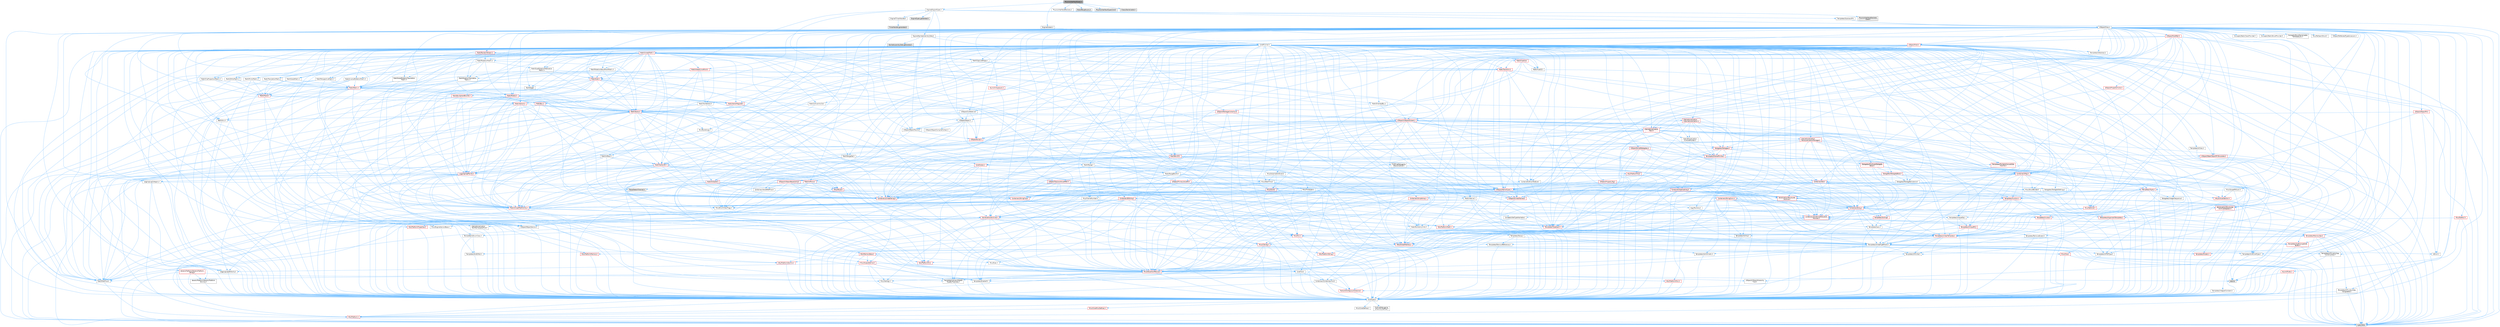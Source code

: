 digraph "PhysicsInterfaceTypes.h"
{
 // INTERACTIVE_SVG=YES
 // LATEX_PDF_SIZE
  bgcolor="transparent";
  edge [fontname=Helvetica,fontsize=10,labelfontname=Helvetica,labelfontsize=10];
  node [fontname=Helvetica,fontsize=10,shape=box,height=0.2,width=0.4];
  Node1 [id="Node000001",label="PhysicsInterfaceTypes.h",height=0.2,width=0.4,color="gray40", fillcolor="grey60", style="filled", fontcolor="black",tooltip=" "];
  Node1 -> Node2 [id="edge1_Node000001_Node000002",color="steelblue1",style="solid",tooltip=" "];
  Node2 [id="Node000002",label="EngineGlobals.h",height=0.2,width=0.4,color="grey40", fillcolor="white", style="filled",URL="$dd/de1/EngineGlobals_8h.html",tooltip=" "];
  Node2 -> Node3 [id="edge2_Node000002_Node000003",color="steelblue1",style="solid",tooltip=" "];
  Node3 [id="Node000003",label="CoreMinimal.h",height=0.2,width=0.4,color="grey40", fillcolor="white", style="filled",URL="$d7/d67/CoreMinimal_8h.html",tooltip=" "];
  Node3 -> Node4 [id="edge3_Node000003_Node000004",color="steelblue1",style="solid",tooltip=" "];
  Node4 [id="Node000004",label="CoreTypes.h",height=0.2,width=0.4,color="grey40", fillcolor="white", style="filled",URL="$dc/dec/CoreTypes_8h.html",tooltip=" "];
  Node4 -> Node5 [id="edge4_Node000004_Node000005",color="steelblue1",style="solid",tooltip=" "];
  Node5 [id="Node000005",label="HAL/Platform.h",height=0.2,width=0.4,color="red", fillcolor="#FFF0F0", style="filled",URL="$d9/dd0/Platform_8h.html",tooltip=" "];
  Node5 -> Node8 [id="edge5_Node000005_Node000008",color="steelblue1",style="solid",tooltip=" "];
  Node8 [id="Node000008",label="type_traits",height=0.2,width=0.4,color="grey60", fillcolor="#E0E0E0", style="filled",tooltip=" "];
  Node4 -> Node15 [id="edge6_Node000004_Node000015",color="steelblue1",style="solid",tooltip=" "];
  Node15 [id="Node000015",label="ProfilingDebugging\l/UMemoryDefines.h",height=0.2,width=0.4,color="grey40", fillcolor="white", style="filled",URL="$d2/da2/UMemoryDefines_8h.html",tooltip=" "];
  Node4 -> Node16 [id="edge7_Node000004_Node000016",color="steelblue1",style="solid",tooltip=" "];
  Node16 [id="Node000016",label="Misc/CoreMiscDefines.h",height=0.2,width=0.4,color="red", fillcolor="#FFF0F0", style="filled",URL="$da/d38/CoreMiscDefines_8h.html",tooltip=" "];
  Node16 -> Node5 [id="edge8_Node000016_Node000005",color="steelblue1",style="solid",tooltip=" "];
  Node4 -> Node17 [id="edge9_Node000004_Node000017",color="steelblue1",style="solid",tooltip=" "];
  Node17 [id="Node000017",label="Misc/CoreDefines.h",height=0.2,width=0.4,color="grey40", fillcolor="white", style="filled",URL="$d3/dd2/CoreDefines_8h.html",tooltip=" "];
  Node3 -> Node18 [id="edge10_Node000003_Node000018",color="steelblue1",style="solid",tooltip=" "];
  Node18 [id="Node000018",label="CoreFwd.h",height=0.2,width=0.4,color="grey40", fillcolor="white", style="filled",URL="$d1/d1e/CoreFwd_8h.html",tooltip=" "];
  Node18 -> Node4 [id="edge11_Node000018_Node000004",color="steelblue1",style="solid",tooltip=" "];
  Node18 -> Node19 [id="edge12_Node000018_Node000019",color="steelblue1",style="solid",tooltip=" "];
  Node19 [id="Node000019",label="Containers/ContainersFwd.h",height=0.2,width=0.4,color="grey40", fillcolor="white", style="filled",URL="$d4/d0a/ContainersFwd_8h.html",tooltip=" "];
  Node19 -> Node5 [id="edge13_Node000019_Node000005",color="steelblue1",style="solid",tooltip=" "];
  Node19 -> Node4 [id="edge14_Node000019_Node000004",color="steelblue1",style="solid",tooltip=" "];
  Node19 -> Node20 [id="edge15_Node000019_Node000020",color="steelblue1",style="solid",tooltip=" "];
  Node20 [id="Node000020",label="Traits/IsContiguousContainer.h",height=0.2,width=0.4,color="red", fillcolor="#FFF0F0", style="filled",URL="$d5/d3c/IsContiguousContainer_8h.html",tooltip=" "];
  Node20 -> Node4 [id="edge16_Node000020_Node000004",color="steelblue1",style="solid",tooltip=" "];
  Node18 -> Node23 [id="edge17_Node000018_Node000023",color="steelblue1",style="solid",tooltip=" "];
  Node23 [id="Node000023",label="Math/MathFwd.h",height=0.2,width=0.4,color="grey40", fillcolor="white", style="filled",URL="$d2/d10/MathFwd_8h.html",tooltip=" "];
  Node23 -> Node5 [id="edge18_Node000023_Node000005",color="steelblue1",style="solid",tooltip=" "];
  Node18 -> Node24 [id="edge19_Node000018_Node000024",color="steelblue1",style="solid",tooltip=" "];
  Node24 [id="Node000024",label="UObject/UObjectHierarchy\lFwd.h",height=0.2,width=0.4,color="grey40", fillcolor="white", style="filled",URL="$d3/d13/UObjectHierarchyFwd_8h.html",tooltip=" "];
  Node3 -> Node24 [id="edge20_Node000003_Node000024",color="steelblue1",style="solid",tooltip=" "];
  Node3 -> Node19 [id="edge21_Node000003_Node000019",color="steelblue1",style="solid",tooltip=" "];
  Node3 -> Node25 [id="edge22_Node000003_Node000025",color="steelblue1",style="solid",tooltip=" "];
  Node25 [id="Node000025",label="Misc/VarArgs.h",height=0.2,width=0.4,color="grey40", fillcolor="white", style="filled",URL="$d5/d6f/VarArgs_8h.html",tooltip=" "];
  Node25 -> Node4 [id="edge23_Node000025_Node000004",color="steelblue1",style="solid",tooltip=" "];
  Node3 -> Node26 [id="edge24_Node000003_Node000026",color="steelblue1",style="solid",tooltip=" "];
  Node26 [id="Node000026",label="Logging/LogVerbosity.h",height=0.2,width=0.4,color="grey40", fillcolor="white", style="filled",URL="$d2/d8f/LogVerbosity_8h.html",tooltip=" "];
  Node26 -> Node4 [id="edge25_Node000026_Node000004",color="steelblue1",style="solid",tooltip=" "];
  Node3 -> Node27 [id="edge26_Node000003_Node000027",color="steelblue1",style="solid",tooltip=" "];
  Node27 [id="Node000027",label="Misc/OutputDevice.h",height=0.2,width=0.4,color="red", fillcolor="#FFF0F0", style="filled",URL="$d7/d32/OutputDevice_8h.html",tooltip=" "];
  Node27 -> Node18 [id="edge27_Node000027_Node000018",color="steelblue1",style="solid",tooltip=" "];
  Node27 -> Node4 [id="edge28_Node000027_Node000004",color="steelblue1",style="solid",tooltip=" "];
  Node27 -> Node26 [id="edge29_Node000027_Node000026",color="steelblue1",style="solid",tooltip=" "];
  Node27 -> Node25 [id="edge30_Node000027_Node000025",color="steelblue1",style="solid",tooltip=" "];
  Node27 -> Node28 [id="edge31_Node000027_Node000028",color="steelblue1",style="solid",tooltip=" "];
  Node28 [id="Node000028",label="Templates/IsArrayOrRefOf\lTypeByPredicate.h",height=0.2,width=0.4,color="grey40", fillcolor="white", style="filled",URL="$d6/da1/IsArrayOrRefOfTypeByPredicate_8h.html",tooltip=" "];
  Node28 -> Node4 [id="edge32_Node000028_Node000004",color="steelblue1",style="solid",tooltip=" "];
  Node3 -> Node33 [id="edge33_Node000003_Node000033",color="steelblue1",style="solid",tooltip=" "];
  Node33 [id="Node000033",label="HAL/PlatformCrt.h",height=0.2,width=0.4,color="red", fillcolor="#FFF0F0", style="filled",URL="$d8/d75/PlatformCrt_8h.html",tooltip=" "];
  Node3 -> Node43 [id="edge34_Node000003_Node000043",color="steelblue1",style="solid",tooltip=" "];
  Node43 [id="Node000043",label="HAL/PlatformMisc.h",height=0.2,width=0.4,color="red", fillcolor="#FFF0F0", style="filled",URL="$d0/df5/PlatformMisc_8h.html",tooltip=" "];
  Node43 -> Node4 [id="edge35_Node000043_Node000004",color="steelblue1",style="solid",tooltip=" "];
  Node3 -> Node62 [id="edge36_Node000003_Node000062",color="steelblue1",style="solid",tooltip=" "];
  Node62 [id="Node000062",label="Misc/AssertionMacros.h",height=0.2,width=0.4,color="red", fillcolor="#FFF0F0", style="filled",URL="$d0/dfa/AssertionMacros_8h.html",tooltip=" "];
  Node62 -> Node4 [id="edge37_Node000062_Node000004",color="steelblue1",style="solid",tooltip=" "];
  Node62 -> Node5 [id="edge38_Node000062_Node000005",color="steelblue1",style="solid",tooltip=" "];
  Node62 -> Node43 [id="edge39_Node000062_Node000043",color="steelblue1",style="solid",tooltip=" "];
  Node62 -> Node63 [id="edge40_Node000062_Node000063",color="steelblue1",style="solid",tooltip=" "];
  Node63 [id="Node000063",label="Templates/EnableIf.h",height=0.2,width=0.4,color="grey40", fillcolor="white", style="filled",URL="$d7/d60/EnableIf_8h.html",tooltip=" "];
  Node63 -> Node4 [id="edge41_Node000063_Node000004",color="steelblue1",style="solid",tooltip=" "];
  Node62 -> Node28 [id="edge42_Node000062_Node000028",color="steelblue1",style="solid",tooltip=" "];
  Node62 -> Node25 [id="edge43_Node000062_Node000025",color="steelblue1",style="solid",tooltip=" "];
  Node62 -> Node70 [id="edge44_Node000062_Node000070",color="steelblue1",style="solid",tooltip=" "];
  Node70 [id="Node000070",label="atomic",height=0.2,width=0.4,color="grey60", fillcolor="#E0E0E0", style="filled",tooltip=" "];
  Node3 -> Node71 [id="edge45_Node000003_Node000071",color="steelblue1",style="solid",tooltip=" "];
  Node71 [id="Node000071",label="Templates/IsPointer.h",height=0.2,width=0.4,color="grey40", fillcolor="white", style="filled",URL="$d7/d05/IsPointer_8h.html",tooltip=" "];
  Node71 -> Node4 [id="edge46_Node000071_Node000004",color="steelblue1",style="solid",tooltip=" "];
  Node3 -> Node72 [id="edge47_Node000003_Node000072",color="steelblue1",style="solid",tooltip=" "];
  Node72 [id="Node000072",label="HAL/PlatformMemory.h",height=0.2,width=0.4,color="red", fillcolor="#FFF0F0", style="filled",URL="$de/d68/PlatformMemory_8h.html",tooltip=" "];
  Node72 -> Node4 [id="edge48_Node000072_Node000004",color="steelblue1",style="solid",tooltip=" "];
  Node3 -> Node55 [id="edge49_Node000003_Node000055",color="steelblue1",style="solid",tooltip=" "];
  Node55 [id="Node000055",label="HAL/PlatformAtomics.h",height=0.2,width=0.4,color="red", fillcolor="#FFF0F0", style="filled",URL="$d3/d36/PlatformAtomics_8h.html",tooltip=" "];
  Node55 -> Node4 [id="edge50_Node000055_Node000004",color="steelblue1",style="solid",tooltip=" "];
  Node3 -> Node77 [id="edge51_Node000003_Node000077",color="steelblue1",style="solid",tooltip=" "];
  Node77 [id="Node000077",label="Misc/Exec.h",height=0.2,width=0.4,color="grey40", fillcolor="white", style="filled",URL="$de/ddb/Exec_8h.html",tooltip=" "];
  Node77 -> Node4 [id="edge52_Node000077_Node000004",color="steelblue1",style="solid",tooltip=" "];
  Node77 -> Node62 [id="edge53_Node000077_Node000062",color="steelblue1",style="solid",tooltip=" "];
  Node3 -> Node78 [id="edge54_Node000003_Node000078",color="steelblue1",style="solid",tooltip=" "];
  Node78 [id="Node000078",label="HAL/MemoryBase.h",height=0.2,width=0.4,color="red", fillcolor="#FFF0F0", style="filled",URL="$d6/d9f/MemoryBase_8h.html",tooltip=" "];
  Node78 -> Node4 [id="edge55_Node000078_Node000004",color="steelblue1",style="solid",tooltip=" "];
  Node78 -> Node55 [id="edge56_Node000078_Node000055",color="steelblue1",style="solid",tooltip=" "];
  Node78 -> Node33 [id="edge57_Node000078_Node000033",color="steelblue1",style="solid",tooltip=" "];
  Node78 -> Node77 [id="edge58_Node000078_Node000077",color="steelblue1",style="solid",tooltip=" "];
  Node78 -> Node27 [id="edge59_Node000078_Node000027",color="steelblue1",style="solid",tooltip=" "];
  Node3 -> Node88 [id="edge60_Node000003_Node000088",color="steelblue1",style="solid",tooltip=" "];
  Node88 [id="Node000088",label="HAL/UnrealMemory.h",height=0.2,width=0.4,color="red", fillcolor="#FFF0F0", style="filled",URL="$d9/d96/UnrealMemory_8h.html",tooltip=" "];
  Node88 -> Node4 [id="edge61_Node000088_Node000004",color="steelblue1",style="solid",tooltip=" "];
  Node88 -> Node78 [id="edge62_Node000088_Node000078",color="steelblue1",style="solid",tooltip=" "];
  Node88 -> Node72 [id="edge63_Node000088_Node000072",color="steelblue1",style="solid",tooltip=" "];
  Node88 -> Node71 [id="edge64_Node000088_Node000071",color="steelblue1",style="solid",tooltip=" "];
  Node3 -> Node90 [id="edge65_Node000003_Node000090",color="steelblue1",style="solid",tooltip=" "];
  Node90 [id="Node000090",label="Templates/IsArithmetic.h",height=0.2,width=0.4,color="grey40", fillcolor="white", style="filled",URL="$d2/d5d/IsArithmetic_8h.html",tooltip=" "];
  Node90 -> Node4 [id="edge66_Node000090_Node000004",color="steelblue1",style="solid",tooltip=" "];
  Node3 -> Node84 [id="edge67_Node000003_Node000084",color="steelblue1",style="solid",tooltip=" "];
  Node84 [id="Node000084",label="Templates/AndOrNot.h",height=0.2,width=0.4,color="grey40", fillcolor="white", style="filled",URL="$db/d0a/AndOrNot_8h.html",tooltip=" "];
  Node84 -> Node4 [id="edge68_Node000084_Node000004",color="steelblue1",style="solid",tooltip=" "];
  Node3 -> Node91 [id="edge69_Node000003_Node000091",color="steelblue1",style="solid",tooltip=" "];
  Node91 [id="Node000091",label="Templates/IsPODType.h",height=0.2,width=0.4,color="grey40", fillcolor="white", style="filled",URL="$d7/db1/IsPODType_8h.html",tooltip=" "];
  Node91 -> Node4 [id="edge70_Node000091_Node000004",color="steelblue1",style="solid",tooltip=" "];
  Node3 -> Node92 [id="edge71_Node000003_Node000092",color="steelblue1",style="solid",tooltip=" "];
  Node92 [id="Node000092",label="Templates/IsUECoreType.h",height=0.2,width=0.4,color="grey40", fillcolor="white", style="filled",URL="$d1/db8/IsUECoreType_8h.html",tooltip=" "];
  Node92 -> Node4 [id="edge72_Node000092_Node000004",color="steelblue1",style="solid",tooltip=" "];
  Node92 -> Node8 [id="edge73_Node000092_Node000008",color="steelblue1",style="solid",tooltip=" "];
  Node3 -> Node85 [id="edge74_Node000003_Node000085",color="steelblue1",style="solid",tooltip=" "];
  Node85 [id="Node000085",label="Templates/IsTriviallyCopy\lConstructible.h",height=0.2,width=0.4,color="grey40", fillcolor="white", style="filled",URL="$d3/d78/IsTriviallyCopyConstructible_8h.html",tooltip=" "];
  Node85 -> Node4 [id="edge75_Node000085_Node000004",color="steelblue1",style="solid",tooltip=" "];
  Node85 -> Node8 [id="edge76_Node000085_Node000008",color="steelblue1",style="solid",tooltip=" "];
  Node3 -> Node93 [id="edge77_Node000003_Node000093",color="steelblue1",style="solid",tooltip=" "];
  Node93 [id="Node000093",label="Templates/UnrealTypeTraits.h",height=0.2,width=0.4,color="grey40", fillcolor="white", style="filled",URL="$d2/d2d/UnrealTypeTraits_8h.html",tooltip=" "];
  Node93 -> Node4 [id="edge78_Node000093_Node000004",color="steelblue1",style="solid",tooltip=" "];
  Node93 -> Node71 [id="edge79_Node000093_Node000071",color="steelblue1",style="solid",tooltip=" "];
  Node93 -> Node62 [id="edge80_Node000093_Node000062",color="steelblue1",style="solid",tooltip=" "];
  Node93 -> Node84 [id="edge81_Node000093_Node000084",color="steelblue1",style="solid",tooltip=" "];
  Node93 -> Node63 [id="edge82_Node000093_Node000063",color="steelblue1",style="solid",tooltip=" "];
  Node93 -> Node90 [id="edge83_Node000093_Node000090",color="steelblue1",style="solid",tooltip=" "];
  Node93 -> Node30 [id="edge84_Node000093_Node000030",color="steelblue1",style="solid",tooltip=" "];
  Node30 [id="Node000030",label="IsEnum.h",height=0.2,width=0.4,color="grey40", fillcolor="white", style="filled",URL="$d4/de5/IsEnum_8h.html",tooltip=" "];
  Node93 -> Node94 [id="edge85_Node000093_Node000094",color="steelblue1",style="solid",tooltip=" "];
  Node94 [id="Node000094",label="Templates/Models.h",height=0.2,width=0.4,color="red", fillcolor="#FFF0F0", style="filled",URL="$d3/d0c/Models_8h.html",tooltip=" "];
  Node93 -> Node91 [id="edge86_Node000093_Node000091",color="steelblue1",style="solid",tooltip=" "];
  Node93 -> Node92 [id="edge87_Node000093_Node000092",color="steelblue1",style="solid",tooltip=" "];
  Node93 -> Node85 [id="edge88_Node000093_Node000085",color="steelblue1",style="solid",tooltip=" "];
  Node3 -> Node63 [id="edge89_Node000003_Node000063",color="steelblue1",style="solid",tooltip=" "];
  Node3 -> Node95 [id="edge90_Node000003_Node000095",color="steelblue1",style="solid",tooltip=" "];
  Node95 [id="Node000095",label="Templates/RemoveReference.h",height=0.2,width=0.4,color="grey40", fillcolor="white", style="filled",URL="$da/dbe/RemoveReference_8h.html",tooltip=" "];
  Node95 -> Node4 [id="edge91_Node000095_Node000004",color="steelblue1",style="solid",tooltip=" "];
  Node3 -> Node96 [id="edge92_Node000003_Node000096",color="steelblue1",style="solid",tooltip=" "];
  Node96 [id="Node000096",label="Templates/IntegralConstant.h",height=0.2,width=0.4,color="grey40", fillcolor="white", style="filled",URL="$db/d1b/IntegralConstant_8h.html",tooltip=" "];
  Node96 -> Node4 [id="edge93_Node000096_Node000004",color="steelblue1",style="solid",tooltip=" "];
  Node3 -> Node97 [id="edge94_Node000003_Node000097",color="steelblue1",style="solid",tooltip=" "];
  Node97 [id="Node000097",label="Templates/IsClass.h",height=0.2,width=0.4,color="grey40", fillcolor="white", style="filled",URL="$db/dcb/IsClass_8h.html",tooltip=" "];
  Node97 -> Node4 [id="edge95_Node000097_Node000004",color="steelblue1",style="solid",tooltip=" "];
  Node3 -> Node98 [id="edge96_Node000003_Node000098",color="steelblue1",style="solid",tooltip=" "];
  Node98 [id="Node000098",label="Templates/TypeCompatible\lBytes.h",height=0.2,width=0.4,color="red", fillcolor="#FFF0F0", style="filled",URL="$df/d0a/TypeCompatibleBytes_8h.html",tooltip=" "];
  Node98 -> Node4 [id="edge97_Node000098_Node000004",color="steelblue1",style="solid",tooltip=" "];
  Node98 -> Node8 [id="edge98_Node000098_Node000008",color="steelblue1",style="solid",tooltip=" "];
  Node3 -> Node20 [id="edge99_Node000003_Node000020",color="steelblue1",style="solid",tooltip=" "];
  Node3 -> Node99 [id="edge100_Node000003_Node000099",color="steelblue1",style="solid",tooltip=" "];
  Node99 [id="Node000099",label="Templates/UnrealTemplate.h",height=0.2,width=0.4,color="red", fillcolor="#FFF0F0", style="filled",URL="$d4/d24/UnrealTemplate_8h.html",tooltip=" "];
  Node99 -> Node4 [id="edge101_Node000099_Node000004",color="steelblue1",style="solid",tooltip=" "];
  Node99 -> Node71 [id="edge102_Node000099_Node000071",color="steelblue1",style="solid",tooltip=" "];
  Node99 -> Node88 [id="edge103_Node000099_Node000088",color="steelblue1",style="solid",tooltip=" "];
  Node99 -> Node93 [id="edge104_Node000099_Node000093",color="steelblue1",style="solid",tooltip=" "];
  Node99 -> Node95 [id="edge105_Node000099_Node000095",color="steelblue1",style="solid",tooltip=" "];
  Node99 -> Node98 [id="edge106_Node000099_Node000098",color="steelblue1",style="solid",tooltip=" "];
  Node99 -> Node20 [id="edge107_Node000099_Node000020",color="steelblue1",style="solid",tooltip=" "];
  Node99 -> Node8 [id="edge108_Node000099_Node000008",color="steelblue1",style="solid",tooltip=" "];
  Node3 -> Node48 [id="edge109_Node000003_Node000048",color="steelblue1",style="solid",tooltip=" "];
  Node48 [id="Node000048",label="Math/NumericLimits.h",height=0.2,width=0.4,color="grey40", fillcolor="white", style="filled",URL="$df/d1b/NumericLimits_8h.html",tooltip=" "];
  Node48 -> Node4 [id="edge110_Node000048_Node000004",color="steelblue1",style="solid",tooltip=" "];
  Node3 -> Node103 [id="edge111_Node000003_Node000103",color="steelblue1",style="solid",tooltip=" "];
  Node103 [id="Node000103",label="HAL/PlatformMath.h",height=0.2,width=0.4,color="red", fillcolor="#FFF0F0", style="filled",URL="$dc/d53/PlatformMath_8h.html",tooltip=" "];
  Node103 -> Node4 [id="edge112_Node000103_Node000004",color="steelblue1",style="solid",tooltip=" "];
  Node3 -> Node86 [id="edge113_Node000003_Node000086",color="steelblue1",style="solid",tooltip=" "];
  Node86 [id="Node000086",label="Templates/IsTriviallyCopy\lAssignable.h",height=0.2,width=0.4,color="grey40", fillcolor="white", style="filled",URL="$d2/df2/IsTriviallyCopyAssignable_8h.html",tooltip=" "];
  Node86 -> Node4 [id="edge114_Node000086_Node000004",color="steelblue1",style="solid",tooltip=" "];
  Node86 -> Node8 [id="edge115_Node000086_Node000008",color="steelblue1",style="solid",tooltip=" "];
  Node3 -> Node111 [id="edge116_Node000003_Node000111",color="steelblue1",style="solid",tooltip=" "];
  Node111 [id="Node000111",label="Templates/MemoryOps.h",height=0.2,width=0.4,color="red", fillcolor="#FFF0F0", style="filled",URL="$db/dea/MemoryOps_8h.html",tooltip=" "];
  Node111 -> Node4 [id="edge117_Node000111_Node000004",color="steelblue1",style="solid",tooltip=" "];
  Node111 -> Node88 [id="edge118_Node000111_Node000088",color="steelblue1",style="solid",tooltip=" "];
  Node111 -> Node86 [id="edge119_Node000111_Node000086",color="steelblue1",style="solid",tooltip=" "];
  Node111 -> Node85 [id="edge120_Node000111_Node000085",color="steelblue1",style="solid",tooltip=" "];
  Node111 -> Node93 [id="edge121_Node000111_Node000093",color="steelblue1",style="solid",tooltip=" "];
  Node111 -> Node8 [id="edge122_Node000111_Node000008",color="steelblue1",style="solid",tooltip=" "];
  Node3 -> Node112 [id="edge123_Node000003_Node000112",color="steelblue1",style="solid",tooltip=" "];
  Node112 [id="Node000112",label="Containers/ContainerAllocation\lPolicies.h",height=0.2,width=0.4,color="red", fillcolor="#FFF0F0", style="filled",URL="$d7/dff/ContainerAllocationPolicies_8h.html",tooltip=" "];
  Node112 -> Node4 [id="edge124_Node000112_Node000004",color="steelblue1",style="solid",tooltip=" "];
  Node112 -> Node112 [id="edge125_Node000112_Node000112",color="steelblue1",style="solid",tooltip=" "];
  Node112 -> Node103 [id="edge126_Node000112_Node000103",color="steelblue1",style="solid",tooltip=" "];
  Node112 -> Node88 [id="edge127_Node000112_Node000088",color="steelblue1",style="solid",tooltip=" "];
  Node112 -> Node48 [id="edge128_Node000112_Node000048",color="steelblue1",style="solid",tooltip=" "];
  Node112 -> Node62 [id="edge129_Node000112_Node000062",color="steelblue1",style="solid",tooltip=" "];
  Node112 -> Node111 [id="edge130_Node000112_Node000111",color="steelblue1",style="solid",tooltip=" "];
  Node112 -> Node98 [id="edge131_Node000112_Node000098",color="steelblue1",style="solid",tooltip=" "];
  Node112 -> Node8 [id="edge132_Node000112_Node000008",color="steelblue1",style="solid",tooltip=" "];
  Node3 -> Node115 [id="edge133_Node000003_Node000115",color="steelblue1",style="solid",tooltip=" "];
  Node115 [id="Node000115",label="Templates/IsEnumClass.h",height=0.2,width=0.4,color="grey40", fillcolor="white", style="filled",URL="$d7/d15/IsEnumClass_8h.html",tooltip=" "];
  Node115 -> Node4 [id="edge134_Node000115_Node000004",color="steelblue1",style="solid",tooltip=" "];
  Node115 -> Node84 [id="edge135_Node000115_Node000084",color="steelblue1",style="solid",tooltip=" "];
  Node3 -> Node116 [id="edge136_Node000003_Node000116",color="steelblue1",style="solid",tooltip=" "];
  Node116 [id="Node000116",label="HAL/PlatformProperties.h",height=0.2,width=0.4,color="red", fillcolor="#FFF0F0", style="filled",URL="$d9/db0/PlatformProperties_8h.html",tooltip=" "];
  Node116 -> Node4 [id="edge137_Node000116_Node000004",color="steelblue1",style="solid",tooltip=" "];
  Node3 -> Node119 [id="edge138_Node000003_Node000119",color="steelblue1",style="solid",tooltip=" "];
  Node119 [id="Node000119",label="Misc/EngineVersionBase.h",height=0.2,width=0.4,color="grey40", fillcolor="white", style="filled",URL="$d5/d2b/EngineVersionBase_8h.html",tooltip=" "];
  Node119 -> Node4 [id="edge139_Node000119_Node000004",color="steelblue1",style="solid",tooltip=" "];
  Node3 -> Node120 [id="edge140_Node000003_Node000120",color="steelblue1",style="solid",tooltip=" "];
  Node120 [id="Node000120",label="Internationalization\l/TextNamespaceFwd.h",height=0.2,width=0.4,color="grey40", fillcolor="white", style="filled",URL="$d8/d97/TextNamespaceFwd_8h.html",tooltip=" "];
  Node120 -> Node4 [id="edge141_Node000120_Node000004",color="steelblue1",style="solid",tooltip=" "];
  Node3 -> Node121 [id="edge142_Node000003_Node000121",color="steelblue1",style="solid",tooltip=" "];
  Node121 [id="Node000121",label="Serialization/Archive.h",height=0.2,width=0.4,color="red", fillcolor="#FFF0F0", style="filled",URL="$d7/d3b/Archive_8h.html",tooltip=" "];
  Node121 -> Node18 [id="edge143_Node000121_Node000018",color="steelblue1",style="solid",tooltip=" "];
  Node121 -> Node4 [id="edge144_Node000121_Node000004",color="steelblue1",style="solid",tooltip=" "];
  Node121 -> Node116 [id="edge145_Node000121_Node000116",color="steelblue1",style="solid",tooltip=" "];
  Node121 -> Node120 [id="edge146_Node000121_Node000120",color="steelblue1",style="solid",tooltip=" "];
  Node121 -> Node23 [id="edge147_Node000121_Node000023",color="steelblue1",style="solid",tooltip=" "];
  Node121 -> Node62 [id="edge148_Node000121_Node000062",color="steelblue1",style="solid",tooltip=" "];
  Node121 -> Node119 [id="edge149_Node000121_Node000119",color="steelblue1",style="solid",tooltip=" "];
  Node121 -> Node25 [id="edge150_Node000121_Node000025",color="steelblue1",style="solid",tooltip=" "];
  Node121 -> Node63 [id="edge151_Node000121_Node000063",color="steelblue1",style="solid",tooltip=" "];
  Node121 -> Node28 [id="edge152_Node000121_Node000028",color="steelblue1",style="solid",tooltip=" "];
  Node121 -> Node115 [id="edge153_Node000121_Node000115",color="steelblue1",style="solid",tooltip=" "];
  Node121 -> Node99 [id="edge154_Node000121_Node000099",color="steelblue1",style="solid",tooltip=" "];
  Node121 -> Node124 [id="edge155_Node000121_Node000124",color="steelblue1",style="solid",tooltip=" "];
  Node124 [id="Node000124",label="UObject/ObjectVersion.h",height=0.2,width=0.4,color="grey40", fillcolor="white", style="filled",URL="$da/d63/ObjectVersion_8h.html",tooltip=" "];
  Node124 -> Node4 [id="edge156_Node000124_Node000004",color="steelblue1",style="solid",tooltip=" "];
  Node3 -> Node125 [id="edge157_Node000003_Node000125",color="steelblue1",style="solid",tooltip=" "];
  Node125 [id="Node000125",label="Templates/Less.h",height=0.2,width=0.4,color="grey40", fillcolor="white", style="filled",URL="$de/dc8/Less_8h.html",tooltip=" "];
  Node125 -> Node4 [id="edge158_Node000125_Node000004",color="steelblue1",style="solid",tooltip=" "];
  Node125 -> Node99 [id="edge159_Node000125_Node000099",color="steelblue1",style="solid",tooltip=" "];
  Node3 -> Node126 [id="edge160_Node000003_Node000126",color="steelblue1",style="solid",tooltip=" "];
  Node126 [id="Node000126",label="Templates/Sorting.h",height=0.2,width=0.4,color="red", fillcolor="#FFF0F0", style="filled",URL="$d3/d9e/Sorting_8h.html",tooltip=" "];
  Node126 -> Node4 [id="edge161_Node000126_Node000004",color="steelblue1",style="solid",tooltip=" "];
  Node126 -> Node103 [id="edge162_Node000126_Node000103",color="steelblue1",style="solid",tooltip=" "];
  Node126 -> Node125 [id="edge163_Node000126_Node000125",color="steelblue1",style="solid",tooltip=" "];
  Node3 -> Node137 [id="edge164_Node000003_Node000137",color="steelblue1",style="solid",tooltip=" "];
  Node137 [id="Node000137",label="Misc/Char.h",height=0.2,width=0.4,color="red", fillcolor="#FFF0F0", style="filled",URL="$d0/d58/Char_8h.html",tooltip=" "];
  Node137 -> Node4 [id="edge165_Node000137_Node000004",color="steelblue1",style="solid",tooltip=" "];
  Node137 -> Node8 [id="edge166_Node000137_Node000008",color="steelblue1",style="solid",tooltip=" "];
  Node3 -> Node140 [id="edge167_Node000003_Node000140",color="steelblue1",style="solid",tooltip=" "];
  Node140 [id="Node000140",label="GenericPlatform/GenericPlatform\lStricmp.h",height=0.2,width=0.4,color="grey40", fillcolor="white", style="filled",URL="$d2/d86/GenericPlatformStricmp_8h.html",tooltip=" "];
  Node140 -> Node4 [id="edge168_Node000140_Node000004",color="steelblue1",style="solid",tooltip=" "];
  Node3 -> Node141 [id="edge169_Node000003_Node000141",color="steelblue1",style="solid",tooltip=" "];
  Node141 [id="Node000141",label="GenericPlatform/GenericPlatform\lString.h",height=0.2,width=0.4,color="red", fillcolor="#FFF0F0", style="filled",URL="$dd/d20/GenericPlatformString_8h.html",tooltip=" "];
  Node141 -> Node4 [id="edge170_Node000141_Node000004",color="steelblue1",style="solid",tooltip=" "];
  Node141 -> Node140 [id="edge171_Node000141_Node000140",color="steelblue1",style="solid",tooltip=" "];
  Node141 -> Node63 [id="edge172_Node000141_Node000063",color="steelblue1",style="solid",tooltip=" "];
  Node141 -> Node8 [id="edge173_Node000141_Node000008",color="steelblue1",style="solid",tooltip=" "];
  Node3 -> Node74 [id="edge174_Node000003_Node000074",color="steelblue1",style="solid",tooltip=" "];
  Node74 [id="Node000074",label="HAL/PlatformString.h",height=0.2,width=0.4,color="red", fillcolor="#FFF0F0", style="filled",URL="$db/db5/PlatformString_8h.html",tooltip=" "];
  Node74 -> Node4 [id="edge175_Node000074_Node000004",color="steelblue1",style="solid",tooltip=" "];
  Node3 -> Node144 [id="edge176_Node000003_Node000144",color="steelblue1",style="solid",tooltip=" "];
  Node144 [id="Node000144",label="Misc/CString.h",height=0.2,width=0.4,color="red", fillcolor="#FFF0F0", style="filled",URL="$d2/d49/CString_8h.html",tooltip=" "];
  Node144 -> Node4 [id="edge177_Node000144_Node000004",color="steelblue1",style="solid",tooltip=" "];
  Node144 -> Node33 [id="edge178_Node000144_Node000033",color="steelblue1",style="solid",tooltip=" "];
  Node144 -> Node74 [id="edge179_Node000144_Node000074",color="steelblue1",style="solid",tooltip=" "];
  Node144 -> Node62 [id="edge180_Node000144_Node000062",color="steelblue1",style="solid",tooltip=" "];
  Node144 -> Node137 [id="edge181_Node000144_Node000137",color="steelblue1",style="solid",tooltip=" "];
  Node144 -> Node25 [id="edge182_Node000144_Node000025",color="steelblue1",style="solid",tooltip=" "];
  Node144 -> Node28 [id="edge183_Node000144_Node000028",color="steelblue1",style="solid",tooltip=" "];
  Node3 -> Node145 [id="edge184_Node000003_Node000145",color="steelblue1",style="solid",tooltip=" "];
  Node145 [id="Node000145",label="Misc/Crc.h",height=0.2,width=0.4,color="red", fillcolor="#FFF0F0", style="filled",URL="$d4/dd2/Crc_8h.html",tooltip=" "];
  Node145 -> Node4 [id="edge185_Node000145_Node000004",color="steelblue1",style="solid",tooltip=" "];
  Node145 -> Node74 [id="edge186_Node000145_Node000074",color="steelblue1",style="solid",tooltip=" "];
  Node145 -> Node62 [id="edge187_Node000145_Node000062",color="steelblue1",style="solid",tooltip=" "];
  Node145 -> Node144 [id="edge188_Node000145_Node000144",color="steelblue1",style="solid",tooltip=" "];
  Node145 -> Node137 [id="edge189_Node000145_Node000137",color="steelblue1",style="solid",tooltip=" "];
  Node145 -> Node93 [id="edge190_Node000145_Node000093",color="steelblue1",style="solid",tooltip=" "];
  Node3 -> Node136 [id="edge191_Node000003_Node000136",color="steelblue1",style="solid",tooltip=" "];
  Node136 [id="Node000136",label="Math/UnrealMathUtility.h",height=0.2,width=0.4,color="red", fillcolor="#FFF0F0", style="filled",URL="$db/db8/UnrealMathUtility_8h.html",tooltip=" "];
  Node136 -> Node4 [id="edge192_Node000136_Node000004",color="steelblue1",style="solid",tooltip=" "];
  Node136 -> Node62 [id="edge193_Node000136_Node000062",color="steelblue1",style="solid",tooltip=" "];
  Node136 -> Node103 [id="edge194_Node000136_Node000103",color="steelblue1",style="solid",tooltip=" "];
  Node136 -> Node23 [id="edge195_Node000136_Node000023",color="steelblue1",style="solid",tooltip=" "];
  Node3 -> Node146 [id="edge196_Node000003_Node000146",color="steelblue1",style="solid",tooltip=" "];
  Node146 [id="Node000146",label="Containers/UnrealString.h",height=0.2,width=0.4,color="red", fillcolor="#FFF0F0", style="filled",URL="$d5/dba/UnrealString_8h.html",tooltip=" "];
  Node3 -> Node150 [id="edge197_Node000003_Node000150",color="steelblue1",style="solid",tooltip=" "];
  Node150 [id="Node000150",label="Containers/Array.h",height=0.2,width=0.4,color="red", fillcolor="#FFF0F0", style="filled",URL="$df/dd0/Array_8h.html",tooltip=" "];
  Node150 -> Node4 [id="edge198_Node000150_Node000004",color="steelblue1",style="solid",tooltip=" "];
  Node150 -> Node62 [id="edge199_Node000150_Node000062",color="steelblue1",style="solid",tooltip=" "];
  Node150 -> Node88 [id="edge200_Node000150_Node000088",color="steelblue1",style="solid",tooltip=" "];
  Node150 -> Node93 [id="edge201_Node000150_Node000093",color="steelblue1",style="solid",tooltip=" "];
  Node150 -> Node99 [id="edge202_Node000150_Node000099",color="steelblue1",style="solid",tooltip=" "];
  Node150 -> Node112 [id="edge203_Node000150_Node000112",color="steelblue1",style="solid",tooltip=" "];
  Node150 -> Node121 [id="edge204_Node000150_Node000121",color="steelblue1",style="solid",tooltip=" "];
  Node150 -> Node171 [id="edge205_Node000150_Node000171",color="steelblue1",style="solid",tooltip=" "];
  Node171 [id="Node000171",label="Concepts/GetTypeHashable.h",height=0.2,width=0.4,color="grey40", fillcolor="white", style="filled",URL="$d3/da2/GetTypeHashable_8h.html",tooltip=" "];
  Node171 -> Node4 [id="edge206_Node000171_Node000004",color="steelblue1",style="solid",tooltip=" "];
  Node171 -> Node162 [id="edge207_Node000171_Node000162",color="steelblue1",style="solid",tooltip=" "];
  Node162 [id="Node000162",label="Templates/TypeHash.h",height=0.2,width=0.4,color="red", fillcolor="#FFF0F0", style="filled",URL="$d1/d62/TypeHash_8h.html",tooltip=" "];
  Node162 -> Node4 [id="edge208_Node000162_Node000004",color="steelblue1",style="solid",tooltip=" "];
  Node162 -> Node145 [id="edge209_Node000162_Node000145",color="steelblue1",style="solid",tooltip=" "];
  Node162 -> Node8 [id="edge210_Node000162_Node000008",color="steelblue1",style="solid",tooltip=" "];
  Node150 -> Node129 [id="edge211_Node000150_Node000129",color="steelblue1",style="solid",tooltip=" "];
  Node129 [id="Node000129",label="Templates/Invoke.h",height=0.2,width=0.4,color="red", fillcolor="#FFF0F0", style="filled",URL="$d7/deb/Invoke_8h.html",tooltip=" "];
  Node129 -> Node4 [id="edge212_Node000129_Node000004",color="steelblue1",style="solid",tooltip=" "];
  Node129 -> Node99 [id="edge213_Node000129_Node000099",color="steelblue1",style="solid",tooltip=" "];
  Node129 -> Node8 [id="edge214_Node000129_Node000008",color="steelblue1",style="solid",tooltip=" "];
  Node150 -> Node125 [id="edge215_Node000150_Node000125",color="steelblue1",style="solid",tooltip=" "];
  Node150 -> Node126 [id="edge216_Node000150_Node000126",color="steelblue1",style="solid",tooltip=" "];
  Node150 -> Node173 [id="edge217_Node000150_Node000173",color="steelblue1",style="solid",tooltip=" "];
  Node173 [id="Node000173",label="Templates/AlignmentTemplates.h",height=0.2,width=0.4,color="red", fillcolor="#FFF0F0", style="filled",URL="$dd/d32/AlignmentTemplates_8h.html",tooltip=" "];
  Node173 -> Node4 [id="edge218_Node000173_Node000004",color="steelblue1",style="solid",tooltip=" "];
  Node173 -> Node71 [id="edge219_Node000173_Node000071",color="steelblue1",style="solid",tooltip=" "];
  Node150 -> Node8 [id="edge220_Node000150_Node000008",color="steelblue1",style="solid",tooltip=" "];
  Node3 -> Node174 [id="edge221_Node000003_Node000174",color="steelblue1",style="solid",tooltip=" "];
  Node174 [id="Node000174",label="Misc/FrameNumber.h",height=0.2,width=0.4,color="grey40", fillcolor="white", style="filled",URL="$dd/dbd/FrameNumber_8h.html",tooltip=" "];
  Node174 -> Node4 [id="edge222_Node000174_Node000004",color="steelblue1",style="solid",tooltip=" "];
  Node174 -> Node48 [id="edge223_Node000174_Node000048",color="steelblue1",style="solid",tooltip=" "];
  Node174 -> Node136 [id="edge224_Node000174_Node000136",color="steelblue1",style="solid",tooltip=" "];
  Node174 -> Node63 [id="edge225_Node000174_Node000063",color="steelblue1",style="solid",tooltip=" "];
  Node174 -> Node93 [id="edge226_Node000174_Node000093",color="steelblue1",style="solid",tooltip=" "];
  Node3 -> Node175 [id="edge227_Node000003_Node000175",color="steelblue1",style="solid",tooltip=" "];
  Node175 [id="Node000175",label="Misc/Timespan.h",height=0.2,width=0.4,color="grey40", fillcolor="white", style="filled",URL="$da/dd9/Timespan_8h.html",tooltip=" "];
  Node175 -> Node4 [id="edge228_Node000175_Node000004",color="steelblue1",style="solid",tooltip=" "];
  Node175 -> Node176 [id="edge229_Node000175_Node000176",color="steelblue1",style="solid",tooltip=" "];
  Node176 [id="Node000176",label="Math/Interval.h",height=0.2,width=0.4,color="grey40", fillcolor="white", style="filled",URL="$d1/d55/Interval_8h.html",tooltip=" "];
  Node176 -> Node4 [id="edge230_Node000176_Node000004",color="steelblue1",style="solid",tooltip=" "];
  Node176 -> Node90 [id="edge231_Node000176_Node000090",color="steelblue1",style="solid",tooltip=" "];
  Node176 -> Node93 [id="edge232_Node000176_Node000093",color="steelblue1",style="solid",tooltip=" "];
  Node176 -> Node48 [id="edge233_Node000176_Node000048",color="steelblue1",style="solid",tooltip=" "];
  Node176 -> Node136 [id="edge234_Node000176_Node000136",color="steelblue1",style="solid",tooltip=" "];
  Node175 -> Node136 [id="edge235_Node000175_Node000136",color="steelblue1",style="solid",tooltip=" "];
  Node175 -> Node62 [id="edge236_Node000175_Node000062",color="steelblue1",style="solid",tooltip=" "];
  Node3 -> Node177 [id="edge237_Node000003_Node000177",color="steelblue1",style="solid",tooltip=" "];
  Node177 [id="Node000177",label="Containers/StringConv.h",height=0.2,width=0.4,color="red", fillcolor="#FFF0F0", style="filled",URL="$d3/ddf/StringConv_8h.html",tooltip=" "];
  Node177 -> Node4 [id="edge238_Node000177_Node000004",color="steelblue1",style="solid",tooltip=" "];
  Node177 -> Node62 [id="edge239_Node000177_Node000062",color="steelblue1",style="solid",tooltip=" "];
  Node177 -> Node112 [id="edge240_Node000177_Node000112",color="steelblue1",style="solid",tooltip=" "];
  Node177 -> Node150 [id="edge241_Node000177_Node000150",color="steelblue1",style="solid",tooltip=" "];
  Node177 -> Node144 [id="edge242_Node000177_Node000144",color="steelblue1",style="solid",tooltip=" "];
  Node177 -> Node178 [id="edge243_Node000177_Node000178",color="steelblue1",style="solid",tooltip=" "];
  Node178 [id="Node000178",label="Templates/IsArray.h",height=0.2,width=0.4,color="grey40", fillcolor="white", style="filled",URL="$d8/d8d/IsArray_8h.html",tooltip=" "];
  Node178 -> Node4 [id="edge244_Node000178_Node000004",color="steelblue1",style="solid",tooltip=" "];
  Node177 -> Node99 [id="edge245_Node000177_Node000099",color="steelblue1",style="solid",tooltip=" "];
  Node177 -> Node93 [id="edge246_Node000177_Node000093",color="steelblue1",style="solid",tooltip=" "];
  Node177 -> Node20 [id="edge247_Node000177_Node000020",color="steelblue1",style="solid",tooltip=" "];
  Node177 -> Node8 [id="edge248_Node000177_Node000008",color="steelblue1",style="solid",tooltip=" "];
  Node3 -> Node179 [id="edge249_Node000003_Node000179",color="steelblue1",style="solid",tooltip=" "];
  Node179 [id="Node000179",label="UObject/UnrealNames.h",height=0.2,width=0.4,color="red", fillcolor="#FFF0F0", style="filled",URL="$d8/db1/UnrealNames_8h.html",tooltip=" "];
  Node179 -> Node4 [id="edge250_Node000179_Node000004",color="steelblue1",style="solid",tooltip=" "];
  Node3 -> Node181 [id="edge251_Node000003_Node000181",color="steelblue1",style="solid",tooltip=" "];
  Node181 [id="Node000181",label="UObject/NameTypes.h",height=0.2,width=0.4,color="red", fillcolor="#FFF0F0", style="filled",URL="$d6/d35/NameTypes_8h.html",tooltip=" "];
  Node181 -> Node4 [id="edge252_Node000181_Node000004",color="steelblue1",style="solid",tooltip=" "];
  Node181 -> Node62 [id="edge253_Node000181_Node000062",color="steelblue1",style="solid",tooltip=" "];
  Node181 -> Node88 [id="edge254_Node000181_Node000088",color="steelblue1",style="solid",tooltip=" "];
  Node181 -> Node93 [id="edge255_Node000181_Node000093",color="steelblue1",style="solid",tooltip=" "];
  Node181 -> Node99 [id="edge256_Node000181_Node000099",color="steelblue1",style="solid",tooltip=" "];
  Node181 -> Node146 [id="edge257_Node000181_Node000146",color="steelblue1",style="solid",tooltip=" "];
  Node181 -> Node182 [id="edge258_Node000181_Node000182",color="steelblue1",style="solid",tooltip=" "];
  Node182 [id="Node000182",label="HAL/CriticalSection.h",height=0.2,width=0.4,color="red", fillcolor="#FFF0F0", style="filled",URL="$d6/d90/CriticalSection_8h.html",tooltip=" "];
  Node181 -> Node177 [id="edge259_Node000181_Node000177",color="steelblue1",style="solid",tooltip=" "];
  Node181 -> Node45 [id="edge260_Node000181_Node000045",color="steelblue1",style="solid",tooltip=" "];
  Node45 [id="Node000045",label="Containers/StringFwd.h",height=0.2,width=0.4,color="red", fillcolor="#FFF0F0", style="filled",URL="$df/d37/StringFwd_8h.html",tooltip=" "];
  Node45 -> Node4 [id="edge261_Node000045_Node000004",color="steelblue1",style="solid",tooltip=" "];
  Node45 -> Node20 [id="edge262_Node000045_Node000020",color="steelblue1",style="solid",tooltip=" "];
  Node181 -> Node179 [id="edge263_Node000181_Node000179",color="steelblue1",style="solid",tooltip=" "];
  Node3 -> Node189 [id="edge264_Node000003_Node000189",color="steelblue1",style="solid",tooltip=" "];
  Node189 [id="Node000189",label="Misc/Parse.h",height=0.2,width=0.4,color="red", fillcolor="#FFF0F0", style="filled",URL="$dc/d71/Parse_8h.html",tooltip=" "];
  Node189 -> Node45 [id="edge265_Node000189_Node000045",color="steelblue1",style="solid",tooltip=" "];
  Node189 -> Node146 [id="edge266_Node000189_Node000146",color="steelblue1",style="solid",tooltip=" "];
  Node189 -> Node4 [id="edge267_Node000189_Node000004",color="steelblue1",style="solid",tooltip=" "];
  Node189 -> Node33 [id="edge268_Node000189_Node000033",color="steelblue1",style="solid",tooltip=" "];
  Node189 -> Node50 [id="edge269_Node000189_Node000050",color="steelblue1",style="solid",tooltip=" "];
  Node50 [id="Node000050",label="Misc/EnumClassFlags.h",height=0.2,width=0.4,color="grey40", fillcolor="white", style="filled",URL="$d8/de7/EnumClassFlags_8h.html",tooltip=" "];
  Node189 -> Node190 [id="edge270_Node000189_Node000190",color="steelblue1",style="solid",tooltip=" "];
  Node190 [id="Node000190",label="Templates/Function.h",height=0.2,width=0.4,color="red", fillcolor="#FFF0F0", style="filled",URL="$df/df5/Function_8h.html",tooltip=" "];
  Node190 -> Node4 [id="edge271_Node000190_Node000004",color="steelblue1",style="solid",tooltip=" "];
  Node190 -> Node62 [id="edge272_Node000190_Node000062",color="steelblue1",style="solid",tooltip=" "];
  Node190 -> Node88 [id="edge273_Node000190_Node000088",color="steelblue1",style="solid",tooltip=" "];
  Node190 -> Node93 [id="edge274_Node000190_Node000093",color="steelblue1",style="solid",tooltip=" "];
  Node190 -> Node129 [id="edge275_Node000190_Node000129",color="steelblue1",style="solid",tooltip=" "];
  Node190 -> Node99 [id="edge276_Node000190_Node000099",color="steelblue1",style="solid",tooltip=" "];
  Node190 -> Node136 [id="edge277_Node000190_Node000136",color="steelblue1",style="solid",tooltip=" "];
  Node190 -> Node8 [id="edge278_Node000190_Node000008",color="steelblue1",style="solid",tooltip=" "];
  Node3 -> Node173 [id="edge279_Node000003_Node000173",color="steelblue1",style="solid",tooltip=" "];
  Node3 -> Node192 [id="edge280_Node000003_Node000192",color="steelblue1",style="solid",tooltip=" "];
  Node192 [id="Node000192",label="Misc/StructBuilder.h",height=0.2,width=0.4,color="grey40", fillcolor="white", style="filled",URL="$d9/db3/StructBuilder_8h.html",tooltip=" "];
  Node192 -> Node4 [id="edge281_Node000192_Node000004",color="steelblue1",style="solid",tooltip=" "];
  Node192 -> Node136 [id="edge282_Node000192_Node000136",color="steelblue1",style="solid",tooltip=" "];
  Node192 -> Node173 [id="edge283_Node000192_Node000173",color="steelblue1",style="solid",tooltip=" "];
  Node3 -> Node105 [id="edge284_Node000003_Node000105",color="steelblue1",style="solid",tooltip=" "];
  Node105 [id="Node000105",label="Templates/Decay.h",height=0.2,width=0.4,color="grey40", fillcolor="white", style="filled",URL="$dd/d0f/Decay_8h.html",tooltip=" "];
  Node105 -> Node4 [id="edge285_Node000105_Node000004",color="steelblue1",style="solid",tooltip=" "];
  Node105 -> Node95 [id="edge286_Node000105_Node000095",color="steelblue1",style="solid",tooltip=" "];
  Node105 -> Node8 [id="edge287_Node000105_Node000008",color="steelblue1",style="solid",tooltip=" "];
  Node3 -> Node193 [id="edge288_Node000003_Node000193",color="steelblue1",style="solid",tooltip=" "];
  Node193 [id="Node000193",label="Templates/PointerIsConvertible\lFromTo.h",height=0.2,width=0.4,color="red", fillcolor="#FFF0F0", style="filled",URL="$d6/d65/PointerIsConvertibleFromTo_8h.html",tooltip=" "];
  Node193 -> Node4 [id="edge289_Node000193_Node000004",color="steelblue1",style="solid",tooltip=" "];
  Node193 -> Node8 [id="edge290_Node000193_Node000008",color="steelblue1",style="solid",tooltip=" "];
  Node3 -> Node129 [id="edge291_Node000003_Node000129",color="steelblue1",style="solid",tooltip=" "];
  Node3 -> Node190 [id="edge292_Node000003_Node000190",color="steelblue1",style="solid",tooltip=" "];
  Node3 -> Node162 [id="edge293_Node000003_Node000162",color="steelblue1",style="solid",tooltip=" "];
  Node3 -> Node194 [id="edge294_Node000003_Node000194",color="steelblue1",style="solid",tooltip=" "];
  Node194 [id="Node000194",label="Containers/ScriptArray.h",height=0.2,width=0.4,color="red", fillcolor="#FFF0F0", style="filled",URL="$dc/daf/ScriptArray_8h.html",tooltip=" "];
  Node194 -> Node4 [id="edge295_Node000194_Node000004",color="steelblue1",style="solid",tooltip=" "];
  Node194 -> Node62 [id="edge296_Node000194_Node000062",color="steelblue1",style="solid",tooltip=" "];
  Node194 -> Node88 [id="edge297_Node000194_Node000088",color="steelblue1",style="solid",tooltip=" "];
  Node194 -> Node112 [id="edge298_Node000194_Node000112",color="steelblue1",style="solid",tooltip=" "];
  Node194 -> Node150 [id="edge299_Node000194_Node000150",color="steelblue1",style="solid",tooltip=" "];
  Node3 -> Node195 [id="edge300_Node000003_Node000195",color="steelblue1",style="solid",tooltip=" "];
  Node195 [id="Node000195",label="Containers/BitArray.h",height=0.2,width=0.4,color="red", fillcolor="#FFF0F0", style="filled",URL="$d1/de4/BitArray_8h.html",tooltip=" "];
  Node195 -> Node112 [id="edge301_Node000195_Node000112",color="steelblue1",style="solid",tooltip=" "];
  Node195 -> Node4 [id="edge302_Node000195_Node000004",color="steelblue1",style="solid",tooltip=" "];
  Node195 -> Node55 [id="edge303_Node000195_Node000055",color="steelblue1",style="solid",tooltip=" "];
  Node195 -> Node88 [id="edge304_Node000195_Node000088",color="steelblue1",style="solid",tooltip=" "];
  Node195 -> Node136 [id="edge305_Node000195_Node000136",color="steelblue1",style="solid",tooltip=" "];
  Node195 -> Node62 [id="edge306_Node000195_Node000062",color="steelblue1",style="solid",tooltip=" "];
  Node195 -> Node50 [id="edge307_Node000195_Node000050",color="steelblue1",style="solid",tooltip=" "];
  Node195 -> Node121 [id="edge308_Node000195_Node000121",color="steelblue1",style="solid",tooltip=" "];
  Node195 -> Node63 [id="edge309_Node000195_Node000063",color="steelblue1",style="solid",tooltip=" "];
  Node195 -> Node129 [id="edge310_Node000195_Node000129",color="steelblue1",style="solid",tooltip=" "];
  Node195 -> Node99 [id="edge311_Node000195_Node000099",color="steelblue1",style="solid",tooltip=" "];
  Node195 -> Node93 [id="edge312_Node000195_Node000093",color="steelblue1",style="solid",tooltip=" "];
  Node3 -> Node196 [id="edge313_Node000003_Node000196",color="steelblue1",style="solid",tooltip=" "];
  Node196 [id="Node000196",label="Containers/SparseArray.h",height=0.2,width=0.4,color="red", fillcolor="#FFF0F0", style="filled",URL="$d5/dbf/SparseArray_8h.html",tooltip=" "];
  Node196 -> Node4 [id="edge314_Node000196_Node000004",color="steelblue1",style="solid",tooltip=" "];
  Node196 -> Node62 [id="edge315_Node000196_Node000062",color="steelblue1",style="solid",tooltip=" "];
  Node196 -> Node88 [id="edge316_Node000196_Node000088",color="steelblue1",style="solid",tooltip=" "];
  Node196 -> Node93 [id="edge317_Node000196_Node000093",color="steelblue1",style="solid",tooltip=" "];
  Node196 -> Node99 [id="edge318_Node000196_Node000099",color="steelblue1",style="solid",tooltip=" "];
  Node196 -> Node112 [id="edge319_Node000196_Node000112",color="steelblue1",style="solid",tooltip=" "];
  Node196 -> Node125 [id="edge320_Node000196_Node000125",color="steelblue1",style="solid",tooltip=" "];
  Node196 -> Node150 [id="edge321_Node000196_Node000150",color="steelblue1",style="solid",tooltip=" "];
  Node196 -> Node136 [id="edge322_Node000196_Node000136",color="steelblue1",style="solid",tooltip=" "];
  Node196 -> Node194 [id="edge323_Node000196_Node000194",color="steelblue1",style="solid",tooltip=" "];
  Node196 -> Node195 [id="edge324_Node000196_Node000195",color="steelblue1",style="solid",tooltip=" "];
  Node196 -> Node197 [id="edge325_Node000196_Node000197",color="steelblue1",style="solid",tooltip=" "];
  Node197 [id="Node000197",label="Serialization/Structured\lArchive.h",height=0.2,width=0.4,color="red", fillcolor="#FFF0F0", style="filled",URL="$d9/d1e/StructuredArchive_8h.html",tooltip=" "];
  Node197 -> Node150 [id="edge326_Node000197_Node000150",color="steelblue1",style="solid",tooltip=" "];
  Node197 -> Node112 [id="edge327_Node000197_Node000112",color="steelblue1",style="solid",tooltip=" "];
  Node197 -> Node4 [id="edge328_Node000197_Node000004",color="steelblue1",style="solid",tooltip=" "];
  Node197 -> Node121 [id="edge329_Node000197_Node000121",color="steelblue1",style="solid",tooltip=" "];
  Node197 -> Node201 [id="edge330_Node000197_Node000201",color="steelblue1",style="solid",tooltip=" "];
  Node201 [id="Node000201",label="Serialization/Structured\lArchiveAdapters.h",height=0.2,width=0.4,color="red", fillcolor="#FFF0F0", style="filled",URL="$d3/de1/StructuredArchiveAdapters_8h.html",tooltip=" "];
  Node201 -> Node4 [id="edge331_Node000201_Node000004",color="steelblue1",style="solid",tooltip=" "];
  Node201 -> Node94 [id="edge332_Node000201_Node000094",color="steelblue1",style="solid",tooltip=" "];
  Node201 -> Node208 [id="edge333_Node000201_Node000208",color="steelblue1",style="solid",tooltip=" "];
  Node208 [id="Node000208",label="Templates/UniqueObj.h",height=0.2,width=0.4,color="grey40", fillcolor="white", style="filled",URL="$da/d95/UniqueObj_8h.html",tooltip=" "];
  Node208 -> Node4 [id="edge334_Node000208_Node000004",color="steelblue1",style="solid",tooltip=" "];
  Node208 -> Node209 [id="edge335_Node000208_Node000209",color="steelblue1",style="solid",tooltip=" "];
  Node209 [id="Node000209",label="Templates/UniquePtr.h",height=0.2,width=0.4,color="red", fillcolor="#FFF0F0", style="filled",URL="$de/d1a/UniquePtr_8h.html",tooltip=" "];
  Node209 -> Node4 [id="edge336_Node000209_Node000004",color="steelblue1",style="solid",tooltip=" "];
  Node209 -> Node99 [id="edge337_Node000209_Node000099",color="steelblue1",style="solid",tooltip=" "];
  Node209 -> Node178 [id="edge338_Node000209_Node000178",color="steelblue1",style="solid",tooltip=" "];
  Node209 -> Node210 [id="edge339_Node000209_Node000210",color="steelblue1",style="solid",tooltip=" "];
  Node210 [id="Node000210",label="Templates/RemoveExtent.h",height=0.2,width=0.4,color="grey40", fillcolor="white", style="filled",URL="$dc/de9/RemoveExtent_8h.html",tooltip=" "];
  Node210 -> Node4 [id="edge340_Node000210_Node000004",color="steelblue1",style="solid",tooltip=" "];
  Node209 -> Node8 [id="edge341_Node000209_Node000008",color="steelblue1",style="solid",tooltip=" "];
  Node197 -> Node208 [id="edge342_Node000197_Node000208",color="steelblue1",style="solid",tooltip=" "];
  Node196 -> Node146 [id="edge343_Node000196_Node000146",color="steelblue1",style="solid",tooltip=" "];
  Node3 -> Node212 [id="edge344_Node000003_Node000212",color="steelblue1",style="solid",tooltip=" "];
  Node212 [id="Node000212",label="Containers/Set.h",height=0.2,width=0.4,color="red", fillcolor="#FFF0F0", style="filled",URL="$d4/d45/Set_8h.html",tooltip=" "];
  Node212 -> Node112 [id="edge345_Node000212_Node000112",color="steelblue1",style="solid",tooltip=" "];
  Node212 -> Node196 [id="edge346_Node000212_Node000196",color="steelblue1",style="solid",tooltip=" "];
  Node212 -> Node19 [id="edge347_Node000212_Node000019",color="steelblue1",style="solid",tooltip=" "];
  Node212 -> Node136 [id="edge348_Node000212_Node000136",color="steelblue1",style="solid",tooltip=" "];
  Node212 -> Node62 [id="edge349_Node000212_Node000062",color="steelblue1",style="solid",tooltip=" "];
  Node212 -> Node192 [id="edge350_Node000212_Node000192",color="steelblue1",style="solid",tooltip=" "];
  Node212 -> Node197 [id="edge351_Node000212_Node000197",color="steelblue1",style="solid",tooltip=" "];
  Node212 -> Node190 [id="edge352_Node000212_Node000190",color="steelblue1",style="solid",tooltip=" "];
  Node212 -> Node126 [id="edge353_Node000212_Node000126",color="steelblue1",style="solid",tooltip=" "];
  Node212 -> Node162 [id="edge354_Node000212_Node000162",color="steelblue1",style="solid",tooltip=" "];
  Node212 -> Node99 [id="edge355_Node000212_Node000099",color="steelblue1",style="solid",tooltip=" "];
  Node212 -> Node8 [id="edge356_Node000212_Node000008",color="steelblue1",style="solid",tooltip=" "];
  Node3 -> Node215 [id="edge357_Node000003_Node000215",color="steelblue1",style="solid",tooltip=" "];
  Node215 [id="Node000215",label="Algo/Reverse.h",height=0.2,width=0.4,color="grey40", fillcolor="white", style="filled",URL="$d5/d93/Reverse_8h.html",tooltip=" "];
  Node215 -> Node4 [id="edge358_Node000215_Node000004",color="steelblue1",style="solid",tooltip=" "];
  Node215 -> Node99 [id="edge359_Node000215_Node000099",color="steelblue1",style="solid",tooltip=" "];
  Node3 -> Node216 [id="edge360_Node000003_Node000216",color="steelblue1",style="solid",tooltip=" "];
  Node216 [id="Node000216",label="Containers/Map.h",height=0.2,width=0.4,color="red", fillcolor="#FFF0F0", style="filled",URL="$df/d79/Map_8h.html",tooltip=" "];
  Node216 -> Node4 [id="edge361_Node000216_Node000004",color="steelblue1",style="solid",tooltip=" "];
  Node216 -> Node215 [id="edge362_Node000216_Node000215",color="steelblue1",style="solid",tooltip=" "];
  Node216 -> Node212 [id="edge363_Node000216_Node000212",color="steelblue1",style="solid",tooltip=" "];
  Node216 -> Node146 [id="edge364_Node000216_Node000146",color="steelblue1",style="solid",tooltip=" "];
  Node216 -> Node62 [id="edge365_Node000216_Node000062",color="steelblue1",style="solid",tooltip=" "];
  Node216 -> Node192 [id="edge366_Node000216_Node000192",color="steelblue1",style="solid",tooltip=" "];
  Node216 -> Node190 [id="edge367_Node000216_Node000190",color="steelblue1",style="solid",tooltip=" "];
  Node216 -> Node126 [id="edge368_Node000216_Node000126",color="steelblue1",style="solid",tooltip=" "];
  Node216 -> Node217 [id="edge369_Node000216_Node000217",color="steelblue1",style="solid",tooltip=" "];
  Node217 [id="Node000217",label="Templates/Tuple.h",height=0.2,width=0.4,color="red", fillcolor="#FFF0F0", style="filled",URL="$d2/d4f/Tuple_8h.html",tooltip=" "];
  Node217 -> Node4 [id="edge370_Node000217_Node000004",color="steelblue1",style="solid",tooltip=" "];
  Node217 -> Node99 [id="edge371_Node000217_Node000099",color="steelblue1",style="solid",tooltip=" "];
  Node217 -> Node218 [id="edge372_Node000217_Node000218",color="steelblue1",style="solid",tooltip=" "];
  Node218 [id="Node000218",label="Delegates/IntegerSequence.h",height=0.2,width=0.4,color="grey40", fillcolor="white", style="filled",URL="$d2/dcc/IntegerSequence_8h.html",tooltip=" "];
  Node218 -> Node4 [id="edge373_Node000218_Node000004",color="steelblue1",style="solid",tooltip=" "];
  Node217 -> Node129 [id="edge374_Node000217_Node000129",color="steelblue1",style="solid",tooltip=" "];
  Node217 -> Node197 [id="edge375_Node000217_Node000197",color="steelblue1",style="solid",tooltip=" "];
  Node217 -> Node162 [id="edge376_Node000217_Node000162",color="steelblue1",style="solid",tooltip=" "];
  Node217 -> Node8 [id="edge377_Node000217_Node000008",color="steelblue1",style="solid",tooltip=" "];
  Node216 -> Node99 [id="edge378_Node000216_Node000099",color="steelblue1",style="solid",tooltip=" "];
  Node216 -> Node93 [id="edge379_Node000216_Node000093",color="steelblue1",style="solid",tooltip=" "];
  Node216 -> Node8 [id="edge380_Node000216_Node000008",color="steelblue1",style="solid",tooltip=" "];
  Node3 -> Node220 [id="edge381_Node000003_Node000220",color="steelblue1",style="solid",tooltip=" "];
  Node220 [id="Node000220",label="Math/IntPoint.h",height=0.2,width=0.4,color="red", fillcolor="#FFF0F0", style="filled",URL="$d3/df7/IntPoint_8h.html",tooltip=" "];
  Node220 -> Node4 [id="edge382_Node000220_Node000004",color="steelblue1",style="solid",tooltip=" "];
  Node220 -> Node62 [id="edge383_Node000220_Node000062",color="steelblue1",style="solid",tooltip=" "];
  Node220 -> Node189 [id="edge384_Node000220_Node000189",color="steelblue1",style="solid",tooltip=" "];
  Node220 -> Node23 [id="edge385_Node000220_Node000023",color="steelblue1",style="solid",tooltip=" "];
  Node220 -> Node136 [id="edge386_Node000220_Node000136",color="steelblue1",style="solid",tooltip=" "];
  Node220 -> Node146 [id="edge387_Node000220_Node000146",color="steelblue1",style="solid",tooltip=" "];
  Node220 -> Node197 [id="edge388_Node000220_Node000197",color="steelblue1",style="solid",tooltip=" "];
  Node220 -> Node162 [id="edge389_Node000220_Node000162",color="steelblue1",style="solid",tooltip=" "];
  Node3 -> Node222 [id="edge390_Node000003_Node000222",color="steelblue1",style="solid",tooltip=" "];
  Node222 [id="Node000222",label="Math/IntVector.h",height=0.2,width=0.4,color="red", fillcolor="#FFF0F0", style="filled",URL="$d7/d44/IntVector_8h.html",tooltip=" "];
  Node222 -> Node4 [id="edge391_Node000222_Node000004",color="steelblue1",style="solid",tooltip=" "];
  Node222 -> Node145 [id="edge392_Node000222_Node000145",color="steelblue1",style="solid",tooltip=" "];
  Node222 -> Node189 [id="edge393_Node000222_Node000189",color="steelblue1",style="solid",tooltip=" "];
  Node222 -> Node23 [id="edge394_Node000222_Node000023",color="steelblue1",style="solid",tooltip=" "];
  Node222 -> Node136 [id="edge395_Node000222_Node000136",color="steelblue1",style="solid",tooltip=" "];
  Node222 -> Node146 [id="edge396_Node000222_Node000146",color="steelblue1",style="solid",tooltip=" "];
  Node222 -> Node197 [id="edge397_Node000222_Node000197",color="steelblue1",style="solid",tooltip=" "];
  Node3 -> Node223 [id="edge398_Node000003_Node000223",color="steelblue1",style="solid",tooltip=" "];
  Node223 [id="Node000223",label="Logging/LogCategory.h",height=0.2,width=0.4,color="grey40", fillcolor="white", style="filled",URL="$d9/d36/LogCategory_8h.html",tooltip=" "];
  Node223 -> Node4 [id="edge399_Node000223_Node000004",color="steelblue1",style="solid",tooltip=" "];
  Node223 -> Node26 [id="edge400_Node000223_Node000026",color="steelblue1",style="solid",tooltip=" "];
  Node223 -> Node181 [id="edge401_Node000223_Node000181",color="steelblue1",style="solid",tooltip=" "];
  Node3 -> Node224 [id="edge402_Node000003_Node000224",color="steelblue1",style="solid",tooltip=" "];
  Node224 [id="Node000224",label="Logging/LogMacros.h",height=0.2,width=0.4,color="red", fillcolor="#FFF0F0", style="filled",URL="$d0/d16/LogMacros_8h.html",tooltip=" "];
  Node224 -> Node146 [id="edge403_Node000224_Node000146",color="steelblue1",style="solid",tooltip=" "];
  Node224 -> Node4 [id="edge404_Node000224_Node000004",color="steelblue1",style="solid",tooltip=" "];
  Node224 -> Node223 [id="edge405_Node000224_Node000223",color="steelblue1",style="solid",tooltip=" "];
  Node224 -> Node26 [id="edge406_Node000224_Node000026",color="steelblue1",style="solid",tooltip=" "];
  Node224 -> Node62 [id="edge407_Node000224_Node000062",color="steelblue1",style="solid",tooltip=" "];
  Node224 -> Node25 [id="edge408_Node000224_Node000025",color="steelblue1",style="solid",tooltip=" "];
  Node224 -> Node63 [id="edge409_Node000224_Node000063",color="steelblue1",style="solid",tooltip=" "];
  Node224 -> Node28 [id="edge410_Node000224_Node000028",color="steelblue1",style="solid",tooltip=" "];
  Node224 -> Node8 [id="edge411_Node000224_Node000008",color="steelblue1",style="solid",tooltip=" "];
  Node3 -> Node227 [id="edge412_Node000003_Node000227",color="steelblue1",style="solid",tooltip=" "];
  Node227 [id="Node000227",label="Math/Vector2D.h",height=0.2,width=0.4,color="red", fillcolor="#FFF0F0", style="filled",URL="$d3/db0/Vector2D_8h.html",tooltip=" "];
  Node227 -> Node4 [id="edge413_Node000227_Node000004",color="steelblue1",style="solid",tooltip=" "];
  Node227 -> Node23 [id="edge414_Node000227_Node000023",color="steelblue1",style="solid",tooltip=" "];
  Node227 -> Node62 [id="edge415_Node000227_Node000062",color="steelblue1",style="solid",tooltip=" "];
  Node227 -> Node145 [id="edge416_Node000227_Node000145",color="steelblue1",style="solid",tooltip=" "];
  Node227 -> Node136 [id="edge417_Node000227_Node000136",color="steelblue1",style="solid",tooltip=" "];
  Node227 -> Node146 [id="edge418_Node000227_Node000146",color="steelblue1",style="solid",tooltip=" "];
  Node227 -> Node189 [id="edge419_Node000227_Node000189",color="steelblue1",style="solid",tooltip=" "];
  Node227 -> Node220 [id="edge420_Node000227_Node000220",color="steelblue1",style="solid",tooltip=" "];
  Node227 -> Node224 [id="edge421_Node000227_Node000224",color="steelblue1",style="solid",tooltip=" "];
  Node227 -> Node8 [id="edge422_Node000227_Node000008",color="steelblue1",style="solid",tooltip=" "];
  Node3 -> Node231 [id="edge423_Node000003_Node000231",color="steelblue1",style="solid",tooltip=" "];
  Node231 [id="Node000231",label="Math/IntRect.h",height=0.2,width=0.4,color="grey40", fillcolor="white", style="filled",URL="$d7/d53/IntRect_8h.html",tooltip=" "];
  Node231 -> Node4 [id="edge424_Node000231_Node000004",color="steelblue1",style="solid",tooltip=" "];
  Node231 -> Node23 [id="edge425_Node000231_Node000023",color="steelblue1",style="solid",tooltip=" "];
  Node231 -> Node136 [id="edge426_Node000231_Node000136",color="steelblue1",style="solid",tooltip=" "];
  Node231 -> Node146 [id="edge427_Node000231_Node000146",color="steelblue1",style="solid",tooltip=" "];
  Node231 -> Node220 [id="edge428_Node000231_Node000220",color="steelblue1",style="solid",tooltip=" "];
  Node231 -> Node227 [id="edge429_Node000231_Node000227",color="steelblue1",style="solid",tooltip=" "];
  Node3 -> Node232 [id="edge430_Node000003_Node000232",color="steelblue1",style="solid",tooltip=" "];
  Node232 [id="Node000232",label="Misc/ByteSwap.h",height=0.2,width=0.4,color="grey40", fillcolor="white", style="filled",URL="$dc/dd7/ByteSwap_8h.html",tooltip=" "];
  Node232 -> Node4 [id="edge431_Node000232_Node000004",color="steelblue1",style="solid",tooltip=" "];
  Node232 -> Node33 [id="edge432_Node000232_Node000033",color="steelblue1",style="solid",tooltip=" "];
  Node3 -> Node161 [id="edge433_Node000003_Node000161",color="steelblue1",style="solid",tooltip=" "];
  Node161 [id="Node000161",label="Containers/EnumAsByte.h",height=0.2,width=0.4,color="grey40", fillcolor="white", style="filled",URL="$d6/d9a/EnumAsByte_8h.html",tooltip=" "];
  Node161 -> Node4 [id="edge434_Node000161_Node000004",color="steelblue1",style="solid",tooltip=" "];
  Node161 -> Node91 [id="edge435_Node000161_Node000091",color="steelblue1",style="solid",tooltip=" "];
  Node161 -> Node162 [id="edge436_Node000161_Node000162",color="steelblue1",style="solid",tooltip=" "];
  Node3 -> Node233 [id="edge437_Node000003_Node000233",color="steelblue1",style="solid",tooltip=" "];
  Node233 [id="Node000233",label="HAL/PlatformTLS.h",height=0.2,width=0.4,color="red", fillcolor="#FFF0F0", style="filled",URL="$d0/def/PlatformTLS_8h.html",tooltip=" "];
  Node233 -> Node4 [id="edge438_Node000233_Node000004",color="steelblue1",style="solid",tooltip=" "];
  Node3 -> Node236 [id="edge439_Node000003_Node000236",color="steelblue1",style="solid",tooltip=" "];
  Node236 [id="Node000236",label="CoreGlobals.h",height=0.2,width=0.4,color="red", fillcolor="#FFF0F0", style="filled",URL="$d5/d8c/CoreGlobals_8h.html",tooltip=" "];
  Node236 -> Node146 [id="edge440_Node000236_Node000146",color="steelblue1",style="solid",tooltip=" "];
  Node236 -> Node4 [id="edge441_Node000236_Node000004",color="steelblue1",style="solid",tooltip=" "];
  Node236 -> Node233 [id="edge442_Node000236_Node000233",color="steelblue1",style="solid",tooltip=" "];
  Node236 -> Node224 [id="edge443_Node000236_Node000224",color="steelblue1",style="solid",tooltip=" "];
  Node236 -> Node50 [id="edge444_Node000236_Node000050",color="steelblue1",style="solid",tooltip=" "];
  Node236 -> Node27 [id="edge445_Node000236_Node000027",color="steelblue1",style="solid",tooltip=" "];
  Node236 -> Node181 [id="edge446_Node000236_Node000181",color="steelblue1",style="solid",tooltip=" "];
  Node236 -> Node70 [id="edge447_Node000236_Node000070",color="steelblue1",style="solid",tooltip=" "];
  Node3 -> Node237 [id="edge448_Node000003_Node000237",color="steelblue1",style="solid",tooltip=" "];
  Node237 [id="Node000237",label="Templates/SharedPointer.h",height=0.2,width=0.4,color="red", fillcolor="#FFF0F0", style="filled",URL="$d2/d17/SharedPointer_8h.html",tooltip=" "];
  Node237 -> Node4 [id="edge449_Node000237_Node000004",color="steelblue1",style="solid",tooltip=" "];
  Node237 -> Node193 [id="edge450_Node000237_Node000193",color="steelblue1",style="solid",tooltip=" "];
  Node237 -> Node62 [id="edge451_Node000237_Node000062",color="steelblue1",style="solid",tooltip=" "];
  Node237 -> Node88 [id="edge452_Node000237_Node000088",color="steelblue1",style="solid",tooltip=" "];
  Node237 -> Node150 [id="edge453_Node000237_Node000150",color="steelblue1",style="solid",tooltip=" "];
  Node237 -> Node216 [id="edge454_Node000237_Node000216",color="steelblue1",style="solid",tooltip=" "];
  Node237 -> Node236 [id="edge455_Node000237_Node000236",color="steelblue1",style="solid",tooltip=" "];
  Node3 -> Node242 [id="edge456_Node000003_Node000242",color="steelblue1",style="solid",tooltip=" "];
  Node242 [id="Node000242",label="Internationalization\l/CulturePointer.h",height=0.2,width=0.4,color="grey40", fillcolor="white", style="filled",URL="$d6/dbe/CulturePointer_8h.html",tooltip=" "];
  Node242 -> Node4 [id="edge457_Node000242_Node000004",color="steelblue1",style="solid",tooltip=" "];
  Node242 -> Node237 [id="edge458_Node000242_Node000237",color="steelblue1",style="solid",tooltip=" "];
  Node3 -> Node243 [id="edge459_Node000003_Node000243",color="steelblue1",style="solid",tooltip=" "];
  Node243 [id="Node000243",label="UObject/WeakObjectPtrTemplates.h",height=0.2,width=0.4,color="red", fillcolor="#FFF0F0", style="filled",URL="$d8/d3b/WeakObjectPtrTemplates_8h.html",tooltip=" "];
  Node243 -> Node4 [id="edge460_Node000243_Node000004",color="steelblue1",style="solid",tooltip=" "];
  Node243 -> Node216 [id="edge461_Node000243_Node000216",color="steelblue1",style="solid",tooltip=" "];
  Node243 -> Node8 [id="edge462_Node000243_Node000008",color="steelblue1",style="solid",tooltip=" "];
  Node3 -> Node246 [id="edge463_Node000003_Node000246",color="steelblue1",style="solid",tooltip=" "];
  Node246 [id="Node000246",label="Delegates/DelegateSettings.h",height=0.2,width=0.4,color="grey40", fillcolor="white", style="filled",URL="$d0/d97/DelegateSettings_8h.html",tooltip=" "];
  Node246 -> Node4 [id="edge464_Node000246_Node000004",color="steelblue1",style="solid",tooltip=" "];
  Node3 -> Node247 [id="edge465_Node000003_Node000247",color="steelblue1",style="solid",tooltip=" "];
  Node247 [id="Node000247",label="Delegates/IDelegateInstance.h",height=0.2,width=0.4,color="grey40", fillcolor="white", style="filled",URL="$d2/d10/IDelegateInstance_8h.html",tooltip=" "];
  Node247 -> Node4 [id="edge466_Node000247_Node000004",color="steelblue1",style="solid",tooltip=" "];
  Node247 -> Node162 [id="edge467_Node000247_Node000162",color="steelblue1",style="solid",tooltip=" "];
  Node247 -> Node181 [id="edge468_Node000247_Node000181",color="steelblue1",style="solid",tooltip=" "];
  Node247 -> Node246 [id="edge469_Node000247_Node000246",color="steelblue1",style="solid",tooltip=" "];
  Node3 -> Node248 [id="edge470_Node000003_Node000248",color="steelblue1",style="solid",tooltip=" "];
  Node248 [id="Node000248",label="Delegates/DelegateBase.h",height=0.2,width=0.4,color="red", fillcolor="#FFF0F0", style="filled",URL="$da/d67/DelegateBase_8h.html",tooltip=" "];
  Node248 -> Node4 [id="edge471_Node000248_Node000004",color="steelblue1",style="solid",tooltip=" "];
  Node248 -> Node112 [id="edge472_Node000248_Node000112",color="steelblue1",style="solid",tooltip=" "];
  Node248 -> Node136 [id="edge473_Node000248_Node000136",color="steelblue1",style="solid",tooltip=" "];
  Node248 -> Node181 [id="edge474_Node000248_Node000181",color="steelblue1",style="solid",tooltip=" "];
  Node248 -> Node246 [id="edge475_Node000248_Node000246",color="steelblue1",style="solid",tooltip=" "];
  Node248 -> Node247 [id="edge476_Node000248_Node000247",color="steelblue1",style="solid",tooltip=" "];
  Node3 -> Node256 [id="edge477_Node000003_Node000256",color="steelblue1",style="solid",tooltip=" "];
  Node256 [id="Node000256",label="Delegates/MulticastDelegate\lBase.h",height=0.2,width=0.4,color="red", fillcolor="#FFF0F0", style="filled",URL="$db/d16/MulticastDelegateBase_8h.html",tooltip=" "];
  Node256 -> Node4 [id="edge478_Node000256_Node000004",color="steelblue1",style="solid",tooltip=" "];
  Node256 -> Node112 [id="edge479_Node000256_Node000112",color="steelblue1",style="solid",tooltip=" "];
  Node256 -> Node150 [id="edge480_Node000256_Node000150",color="steelblue1",style="solid",tooltip=" "];
  Node256 -> Node136 [id="edge481_Node000256_Node000136",color="steelblue1",style="solid",tooltip=" "];
  Node256 -> Node247 [id="edge482_Node000256_Node000247",color="steelblue1",style="solid",tooltip=" "];
  Node256 -> Node248 [id="edge483_Node000256_Node000248",color="steelblue1",style="solid",tooltip=" "];
  Node3 -> Node218 [id="edge484_Node000003_Node000218",color="steelblue1",style="solid",tooltip=" "];
  Node3 -> Node217 [id="edge485_Node000003_Node000217",color="steelblue1",style="solid",tooltip=" "];
  Node3 -> Node257 [id="edge486_Node000003_Node000257",color="steelblue1",style="solid",tooltip=" "];
  Node257 [id="Node000257",label="UObject/ScriptDelegates.h",height=0.2,width=0.4,color="red", fillcolor="#FFF0F0", style="filled",URL="$de/d81/ScriptDelegates_8h.html",tooltip=" "];
  Node257 -> Node150 [id="edge487_Node000257_Node000150",color="steelblue1",style="solid",tooltip=" "];
  Node257 -> Node112 [id="edge488_Node000257_Node000112",color="steelblue1",style="solid",tooltip=" "];
  Node257 -> Node146 [id="edge489_Node000257_Node000146",color="steelblue1",style="solid",tooltip=" "];
  Node257 -> Node62 [id="edge490_Node000257_Node000062",color="steelblue1",style="solid",tooltip=" "];
  Node257 -> Node237 [id="edge491_Node000257_Node000237",color="steelblue1",style="solid",tooltip=" "];
  Node257 -> Node162 [id="edge492_Node000257_Node000162",color="steelblue1",style="solid",tooltip=" "];
  Node257 -> Node93 [id="edge493_Node000257_Node000093",color="steelblue1",style="solid",tooltip=" "];
  Node257 -> Node181 [id="edge494_Node000257_Node000181",color="steelblue1",style="solid",tooltip=" "];
  Node3 -> Node259 [id="edge495_Node000003_Node000259",color="steelblue1",style="solid",tooltip=" "];
  Node259 [id="Node000259",label="Delegates/Delegate.h",height=0.2,width=0.4,color="red", fillcolor="#FFF0F0", style="filled",URL="$d4/d80/Delegate_8h.html",tooltip=" "];
  Node259 -> Node4 [id="edge496_Node000259_Node000004",color="steelblue1",style="solid",tooltip=" "];
  Node259 -> Node62 [id="edge497_Node000259_Node000062",color="steelblue1",style="solid",tooltip=" "];
  Node259 -> Node181 [id="edge498_Node000259_Node000181",color="steelblue1",style="solid",tooltip=" "];
  Node259 -> Node237 [id="edge499_Node000259_Node000237",color="steelblue1",style="solid",tooltip=" "];
  Node259 -> Node243 [id="edge500_Node000259_Node000243",color="steelblue1",style="solid",tooltip=" "];
  Node259 -> Node256 [id="edge501_Node000259_Node000256",color="steelblue1",style="solid",tooltip=" "];
  Node259 -> Node218 [id="edge502_Node000259_Node000218",color="steelblue1",style="solid",tooltip=" "];
  Node3 -> Node264 [id="edge503_Node000003_Node000264",color="steelblue1",style="solid",tooltip=" "];
  Node264 [id="Node000264",label="Internationalization\l/TextLocalizationManager.h",height=0.2,width=0.4,color="red", fillcolor="#FFF0F0", style="filled",URL="$d5/d2e/TextLocalizationManager_8h.html",tooltip=" "];
  Node264 -> Node150 [id="edge504_Node000264_Node000150",color="steelblue1",style="solid",tooltip=" "];
  Node264 -> Node112 [id="edge505_Node000264_Node000112",color="steelblue1",style="solid",tooltip=" "];
  Node264 -> Node216 [id="edge506_Node000264_Node000216",color="steelblue1",style="solid",tooltip=" "];
  Node264 -> Node212 [id="edge507_Node000264_Node000212",color="steelblue1",style="solid",tooltip=" "];
  Node264 -> Node146 [id="edge508_Node000264_Node000146",color="steelblue1",style="solid",tooltip=" "];
  Node264 -> Node4 [id="edge509_Node000264_Node000004",color="steelblue1",style="solid",tooltip=" "];
  Node264 -> Node259 [id="edge510_Node000264_Node000259",color="steelblue1",style="solid",tooltip=" "];
  Node264 -> Node182 [id="edge511_Node000264_Node000182",color="steelblue1",style="solid",tooltip=" "];
  Node264 -> Node145 [id="edge512_Node000264_Node000145",color="steelblue1",style="solid",tooltip=" "];
  Node264 -> Node50 [id="edge513_Node000264_Node000050",color="steelblue1",style="solid",tooltip=" "];
  Node264 -> Node190 [id="edge514_Node000264_Node000190",color="steelblue1",style="solid",tooltip=" "];
  Node264 -> Node237 [id="edge515_Node000264_Node000237",color="steelblue1",style="solid",tooltip=" "];
  Node264 -> Node70 [id="edge516_Node000264_Node000070",color="steelblue1",style="solid",tooltip=" "];
  Node3 -> Node205 [id="edge517_Node000003_Node000205",color="steelblue1",style="solid",tooltip=" "];
  Node205 [id="Node000205",label="Misc/Optional.h",height=0.2,width=0.4,color="red", fillcolor="#FFF0F0", style="filled",URL="$d2/dae/Optional_8h.html",tooltip=" "];
  Node205 -> Node4 [id="edge518_Node000205_Node000004",color="steelblue1",style="solid",tooltip=" "];
  Node205 -> Node62 [id="edge519_Node000205_Node000062",color="steelblue1",style="solid",tooltip=" "];
  Node205 -> Node111 [id="edge520_Node000205_Node000111",color="steelblue1",style="solid",tooltip=" "];
  Node205 -> Node99 [id="edge521_Node000205_Node000099",color="steelblue1",style="solid",tooltip=" "];
  Node205 -> Node121 [id="edge522_Node000205_Node000121",color="steelblue1",style="solid",tooltip=" "];
  Node3 -> Node178 [id="edge523_Node000003_Node000178",color="steelblue1",style="solid",tooltip=" "];
  Node3 -> Node210 [id="edge524_Node000003_Node000210",color="steelblue1",style="solid",tooltip=" "];
  Node3 -> Node209 [id="edge525_Node000003_Node000209",color="steelblue1",style="solid",tooltip=" "];
  Node3 -> Node271 [id="edge526_Node000003_Node000271",color="steelblue1",style="solid",tooltip=" "];
  Node271 [id="Node000271",label="Internationalization\l/Text.h",height=0.2,width=0.4,color="red", fillcolor="#FFF0F0", style="filled",URL="$d6/d35/Text_8h.html",tooltip=" "];
  Node271 -> Node4 [id="edge527_Node000271_Node000004",color="steelblue1",style="solid",tooltip=" "];
  Node271 -> Node55 [id="edge528_Node000271_Node000055",color="steelblue1",style="solid",tooltip=" "];
  Node271 -> Node62 [id="edge529_Node000271_Node000062",color="steelblue1",style="solid",tooltip=" "];
  Node271 -> Node50 [id="edge530_Node000271_Node000050",color="steelblue1",style="solid",tooltip=" "];
  Node271 -> Node93 [id="edge531_Node000271_Node000093",color="steelblue1",style="solid",tooltip=" "];
  Node271 -> Node150 [id="edge532_Node000271_Node000150",color="steelblue1",style="solid",tooltip=" "];
  Node271 -> Node146 [id="edge533_Node000271_Node000146",color="steelblue1",style="solid",tooltip=" "];
  Node271 -> Node161 [id="edge534_Node000271_Node000161",color="steelblue1",style="solid",tooltip=" "];
  Node271 -> Node237 [id="edge535_Node000271_Node000237",color="steelblue1",style="solid",tooltip=" "];
  Node271 -> Node242 [id="edge536_Node000271_Node000242",color="steelblue1",style="solid",tooltip=" "];
  Node271 -> Node264 [id="edge537_Node000271_Node000264",color="steelblue1",style="solid",tooltip=" "];
  Node271 -> Node205 [id="edge538_Node000271_Node000205",color="steelblue1",style="solid",tooltip=" "];
  Node271 -> Node209 [id="edge539_Node000271_Node000209",color="steelblue1",style="solid",tooltip=" "];
  Node271 -> Node8 [id="edge540_Node000271_Node000008",color="steelblue1",style="solid",tooltip=" "];
  Node3 -> Node208 [id="edge541_Node000003_Node000208",color="steelblue1",style="solid",tooltip=" "];
  Node3 -> Node277 [id="edge542_Node000003_Node000277",color="steelblue1",style="solid",tooltip=" "];
  Node277 [id="Node000277",label="Internationalization\l/Internationalization.h",height=0.2,width=0.4,color="red", fillcolor="#FFF0F0", style="filled",URL="$da/de4/Internationalization_8h.html",tooltip=" "];
  Node277 -> Node150 [id="edge543_Node000277_Node000150",color="steelblue1",style="solid",tooltip=" "];
  Node277 -> Node146 [id="edge544_Node000277_Node000146",color="steelblue1",style="solid",tooltip=" "];
  Node277 -> Node4 [id="edge545_Node000277_Node000004",color="steelblue1",style="solid",tooltip=" "];
  Node277 -> Node259 [id="edge546_Node000277_Node000259",color="steelblue1",style="solid",tooltip=" "];
  Node277 -> Node242 [id="edge547_Node000277_Node000242",color="steelblue1",style="solid",tooltip=" "];
  Node277 -> Node271 [id="edge548_Node000277_Node000271",color="steelblue1",style="solid",tooltip=" "];
  Node277 -> Node237 [id="edge549_Node000277_Node000237",color="steelblue1",style="solid",tooltip=" "];
  Node277 -> Node217 [id="edge550_Node000277_Node000217",color="steelblue1",style="solid",tooltip=" "];
  Node277 -> Node208 [id="edge551_Node000277_Node000208",color="steelblue1",style="solid",tooltip=" "];
  Node277 -> Node181 [id="edge552_Node000277_Node000181",color="steelblue1",style="solid",tooltip=" "];
  Node3 -> Node278 [id="edge553_Node000003_Node000278",color="steelblue1",style="solid",tooltip=" "];
  Node278 [id="Node000278",label="Math/Vector.h",height=0.2,width=0.4,color="red", fillcolor="#FFF0F0", style="filled",URL="$d6/dbe/Vector_8h.html",tooltip=" "];
  Node278 -> Node4 [id="edge554_Node000278_Node000004",color="steelblue1",style="solid",tooltip=" "];
  Node278 -> Node62 [id="edge555_Node000278_Node000062",color="steelblue1",style="solid",tooltip=" "];
  Node278 -> Node23 [id="edge556_Node000278_Node000023",color="steelblue1",style="solid",tooltip=" "];
  Node278 -> Node48 [id="edge557_Node000278_Node000048",color="steelblue1",style="solid",tooltip=" "];
  Node278 -> Node145 [id="edge558_Node000278_Node000145",color="steelblue1",style="solid",tooltip=" "];
  Node278 -> Node136 [id="edge559_Node000278_Node000136",color="steelblue1",style="solid",tooltip=" "];
  Node278 -> Node146 [id="edge560_Node000278_Node000146",color="steelblue1",style="solid",tooltip=" "];
  Node278 -> Node189 [id="edge561_Node000278_Node000189",color="steelblue1",style="solid",tooltip=" "];
  Node278 -> Node220 [id="edge562_Node000278_Node000220",color="steelblue1",style="solid",tooltip=" "];
  Node278 -> Node224 [id="edge563_Node000278_Node000224",color="steelblue1",style="solid",tooltip=" "];
  Node278 -> Node227 [id="edge564_Node000278_Node000227",color="steelblue1",style="solid",tooltip=" "];
  Node278 -> Node232 [id="edge565_Node000278_Node000232",color="steelblue1",style="solid",tooltip=" "];
  Node278 -> Node271 [id="edge566_Node000278_Node000271",color="steelblue1",style="solid",tooltip=" "];
  Node278 -> Node277 [id="edge567_Node000278_Node000277",color="steelblue1",style="solid",tooltip=" "];
  Node278 -> Node222 [id="edge568_Node000278_Node000222",color="steelblue1",style="solid",tooltip=" "];
  Node278 -> Node281 [id="edge569_Node000278_Node000281",color="steelblue1",style="solid",tooltip=" "];
  Node281 [id="Node000281",label="Math/Axis.h",height=0.2,width=0.4,color="grey40", fillcolor="white", style="filled",URL="$dd/dbb/Axis_8h.html",tooltip=" "];
  Node281 -> Node4 [id="edge570_Node000281_Node000004",color="steelblue1",style="solid",tooltip=" "];
  Node278 -> Node124 [id="edge571_Node000278_Node000124",color="steelblue1",style="solid",tooltip=" "];
  Node278 -> Node8 [id="edge572_Node000278_Node000008",color="steelblue1",style="solid",tooltip=" "];
  Node3 -> Node282 [id="edge573_Node000003_Node000282",color="steelblue1",style="solid",tooltip=" "];
  Node282 [id="Node000282",label="Math/Vector4.h",height=0.2,width=0.4,color="red", fillcolor="#FFF0F0", style="filled",URL="$d7/d36/Vector4_8h.html",tooltip=" "];
  Node282 -> Node4 [id="edge574_Node000282_Node000004",color="steelblue1",style="solid",tooltip=" "];
  Node282 -> Node145 [id="edge575_Node000282_Node000145",color="steelblue1",style="solid",tooltip=" "];
  Node282 -> Node23 [id="edge576_Node000282_Node000023",color="steelblue1",style="solid",tooltip=" "];
  Node282 -> Node136 [id="edge577_Node000282_Node000136",color="steelblue1",style="solid",tooltip=" "];
  Node282 -> Node146 [id="edge578_Node000282_Node000146",color="steelblue1",style="solid",tooltip=" "];
  Node282 -> Node189 [id="edge579_Node000282_Node000189",color="steelblue1",style="solid",tooltip=" "];
  Node282 -> Node224 [id="edge580_Node000282_Node000224",color="steelblue1",style="solid",tooltip=" "];
  Node282 -> Node227 [id="edge581_Node000282_Node000227",color="steelblue1",style="solid",tooltip=" "];
  Node282 -> Node278 [id="edge582_Node000282_Node000278",color="steelblue1",style="solid",tooltip=" "];
  Node282 -> Node8 [id="edge583_Node000282_Node000008",color="steelblue1",style="solid",tooltip=" "];
  Node3 -> Node283 [id="edge584_Node000003_Node000283",color="steelblue1",style="solid",tooltip=" "];
  Node283 [id="Node000283",label="Math/VectorRegister.h",height=0.2,width=0.4,color="red", fillcolor="#FFF0F0", style="filled",URL="$da/d8b/VectorRegister_8h.html",tooltip=" "];
  Node283 -> Node4 [id="edge585_Node000283_Node000004",color="steelblue1",style="solid",tooltip=" "];
  Node283 -> Node136 [id="edge586_Node000283_Node000136",color="steelblue1",style="solid",tooltip=" "];
  Node3 -> Node288 [id="edge587_Node000003_Node000288",color="steelblue1",style="solid",tooltip=" "];
  Node288 [id="Node000288",label="Math/TwoVectors.h",height=0.2,width=0.4,color="grey40", fillcolor="white", style="filled",URL="$d4/db4/TwoVectors_8h.html",tooltip=" "];
  Node288 -> Node4 [id="edge588_Node000288_Node000004",color="steelblue1",style="solid",tooltip=" "];
  Node288 -> Node62 [id="edge589_Node000288_Node000062",color="steelblue1",style="solid",tooltip=" "];
  Node288 -> Node136 [id="edge590_Node000288_Node000136",color="steelblue1",style="solid",tooltip=" "];
  Node288 -> Node146 [id="edge591_Node000288_Node000146",color="steelblue1",style="solid",tooltip=" "];
  Node288 -> Node278 [id="edge592_Node000288_Node000278",color="steelblue1",style="solid",tooltip=" "];
  Node3 -> Node289 [id="edge593_Node000003_Node000289",color="steelblue1",style="solid",tooltip=" "];
  Node289 [id="Node000289",label="Math/Edge.h",height=0.2,width=0.4,color="grey40", fillcolor="white", style="filled",URL="$d5/de0/Edge_8h.html",tooltip=" "];
  Node289 -> Node4 [id="edge594_Node000289_Node000004",color="steelblue1",style="solid",tooltip=" "];
  Node289 -> Node278 [id="edge595_Node000289_Node000278",color="steelblue1",style="solid",tooltip=" "];
  Node3 -> Node124 [id="edge596_Node000003_Node000124",color="steelblue1",style="solid",tooltip=" "];
  Node3 -> Node290 [id="edge597_Node000003_Node000290",color="steelblue1",style="solid",tooltip=" "];
  Node290 [id="Node000290",label="Math/CapsuleShape.h",height=0.2,width=0.4,color="grey40", fillcolor="white", style="filled",URL="$d3/d36/CapsuleShape_8h.html",tooltip=" "];
  Node290 -> Node4 [id="edge598_Node000290_Node000004",color="steelblue1",style="solid",tooltip=" "];
  Node290 -> Node278 [id="edge599_Node000290_Node000278",color="steelblue1",style="solid",tooltip=" "];
  Node3 -> Node291 [id="edge600_Node000003_Node000291",color="steelblue1",style="solid",tooltip=" "];
  Node291 [id="Node000291",label="Math/Rotator.h",height=0.2,width=0.4,color="red", fillcolor="#FFF0F0", style="filled",URL="$d8/d3a/Rotator_8h.html",tooltip=" "];
  Node291 -> Node4 [id="edge601_Node000291_Node000004",color="steelblue1",style="solid",tooltip=" "];
  Node291 -> Node23 [id="edge602_Node000291_Node000023",color="steelblue1",style="solid",tooltip=" "];
  Node291 -> Node136 [id="edge603_Node000291_Node000136",color="steelblue1",style="solid",tooltip=" "];
  Node291 -> Node146 [id="edge604_Node000291_Node000146",color="steelblue1",style="solid",tooltip=" "];
  Node291 -> Node189 [id="edge605_Node000291_Node000189",color="steelblue1",style="solid",tooltip=" "];
  Node291 -> Node224 [id="edge606_Node000291_Node000224",color="steelblue1",style="solid",tooltip=" "];
  Node291 -> Node278 [id="edge607_Node000291_Node000278",color="steelblue1",style="solid",tooltip=" "];
  Node291 -> Node283 [id="edge608_Node000291_Node000283",color="steelblue1",style="solid",tooltip=" "];
  Node291 -> Node124 [id="edge609_Node000291_Node000124",color="steelblue1",style="solid",tooltip=" "];
  Node3 -> Node292 [id="edge610_Node000003_Node000292",color="steelblue1",style="solid",tooltip=" "];
  Node292 [id="Node000292",label="Misc/DateTime.h",height=0.2,width=0.4,color="grey40", fillcolor="white", style="filled",URL="$d1/de9/DateTime_8h.html",tooltip=" "];
  Node292 -> Node45 [id="edge611_Node000292_Node000045",color="steelblue1",style="solid",tooltip=" "];
  Node292 -> Node146 [id="edge612_Node000292_Node000146",color="steelblue1",style="solid",tooltip=" "];
  Node292 -> Node4 [id="edge613_Node000292_Node000004",color="steelblue1",style="solid",tooltip=" "];
  Node292 -> Node175 [id="edge614_Node000292_Node000175",color="steelblue1",style="solid",tooltip=" "];
  Node292 -> Node121 [id="edge615_Node000292_Node000121",color="steelblue1",style="solid",tooltip=" "];
  Node292 -> Node197 [id="edge616_Node000292_Node000197",color="steelblue1",style="solid",tooltip=" "];
  Node292 -> Node162 [id="edge617_Node000292_Node000162",color="steelblue1",style="solid",tooltip=" "];
  Node3 -> Node293 [id="edge618_Node000003_Node000293",color="steelblue1",style="solid",tooltip=" "];
  Node293 [id="Node000293",label="Math/RangeBound.h",height=0.2,width=0.4,color="grey40", fillcolor="white", style="filled",URL="$d7/dd8/RangeBound_8h.html",tooltip=" "];
  Node293 -> Node4 [id="edge619_Node000293_Node000004",color="steelblue1",style="solid",tooltip=" "];
  Node293 -> Node62 [id="edge620_Node000293_Node000062",color="steelblue1",style="solid",tooltip=" "];
  Node293 -> Node162 [id="edge621_Node000293_Node000162",color="steelblue1",style="solid",tooltip=" "];
  Node293 -> Node161 [id="edge622_Node000293_Node000161",color="steelblue1",style="solid",tooltip=" "];
  Node293 -> Node174 [id="edge623_Node000293_Node000174",color="steelblue1",style="solid",tooltip=" "];
  Node293 -> Node292 [id="edge624_Node000293_Node000292",color="steelblue1",style="solid",tooltip=" "];
  Node3 -> Node294 [id="edge625_Node000003_Node000294",color="steelblue1",style="solid",tooltip=" "];
  Node294 [id="Node000294",label="Misc/AutomationEvent.h",height=0.2,width=0.4,color="grey40", fillcolor="white", style="filled",URL="$d1/d26/AutomationEvent_8h.html",tooltip=" "];
  Node294 -> Node4 [id="edge626_Node000294_Node000004",color="steelblue1",style="solid",tooltip=" "];
  Node294 -> Node292 [id="edge627_Node000294_Node000292",color="steelblue1",style="solid",tooltip=" "];
  Node294 -> Node229 [id="edge628_Node000294_Node000229",color="steelblue1",style="solid",tooltip=" "];
  Node229 [id="Node000229",label="Misc/Guid.h",height=0.2,width=0.4,color="red", fillcolor="#FFF0F0", style="filled",URL="$d6/d2a/Guid_8h.html",tooltip=" "];
  Node229 -> Node45 [id="edge629_Node000229_Node000045",color="steelblue1",style="solid",tooltip=" "];
  Node229 -> Node146 [id="edge630_Node000229_Node000146",color="steelblue1",style="solid",tooltip=" "];
  Node229 -> Node4 [id="edge631_Node000229_Node000004",color="steelblue1",style="solid",tooltip=" "];
  Node229 -> Node62 [id="edge632_Node000229_Node000062",color="steelblue1",style="solid",tooltip=" "];
  Node229 -> Node145 [id="edge633_Node000229_Node000145",color="steelblue1",style="solid",tooltip=" "];
  Node229 -> Node121 [id="edge634_Node000229_Node000121",color="steelblue1",style="solid",tooltip=" "];
  Node229 -> Node197 [id="edge635_Node000229_Node000197",color="steelblue1",style="solid",tooltip=" "];
  Node3 -> Node295 [id="edge636_Node000003_Node000295",color="steelblue1",style="solid",tooltip=" "];
  Node295 [id="Node000295",label="Math/Range.h",height=0.2,width=0.4,color="grey40", fillcolor="white", style="filled",URL="$d9/db6/Range_8h.html",tooltip=" "];
  Node295 -> Node4 [id="edge637_Node000295_Node000004",color="steelblue1",style="solid",tooltip=" "];
  Node295 -> Node150 [id="edge638_Node000295_Node000150",color="steelblue1",style="solid",tooltip=" "];
  Node295 -> Node62 [id="edge639_Node000295_Node000062",color="steelblue1",style="solid",tooltip=" "];
  Node295 -> Node292 [id="edge640_Node000295_Node000292",color="steelblue1",style="solid",tooltip=" "];
  Node295 -> Node293 [id="edge641_Node000295_Node000293",color="steelblue1",style="solid",tooltip=" "];
  Node295 -> Node174 [id="edge642_Node000295_Node000174",color="steelblue1",style="solid",tooltip=" "];
  Node295 -> Node121 [id="edge643_Node000295_Node000121",color="steelblue1",style="solid",tooltip=" "];
  Node3 -> Node296 [id="edge644_Node000003_Node000296",color="steelblue1",style="solid",tooltip=" "];
  Node296 [id="Node000296",label="Math/RangeSet.h",height=0.2,width=0.4,color="grey40", fillcolor="white", style="filled",URL="$dc/d21/RangeSet_8h.html",tooltip=" "];
  Node296 -> Node4 [id="edge645_Node000296_Node000004",color="steelblue1",style="solid",tooltip=" "];
  Node296 -> Node150 [id="edge646_Node000296_Node000150",color="steelblue1",style="solid",tooltip=" "];
  Node296 -> Node295 [id="edge647_Node000296_Node000295",color="steelblue1",style="solid",tooltip=" "];
  Node296 -> Node121 [id="edge648_Node000296_Node000121",color="steelblue1",style="solid",tooltip=" "];
  Node3 -> Node176 [id="edge649_Node000003_Node000176",color="steelblue1",style="solid",tooltip=" "];
  Node3 -> Node297 [id="edge650_Node000003_Node000297",color="steelblue1",style="solid",tooltip=" "];
  Node297 [id="Node000297",label="Math/Box.h",height=0.2,width=0.4,color="red", fillcolor="#FFF0F0", style="filled",URL="$de/d0f/Box_8h.html",tooltip=" "];
  Node297 -> Node4 [id="edge651_Node000297_Node000004",color="steelblue1",style="solid",tooltip=" "];
  Node297 -> Node62 [id="edge652_Node000297_Node000062",color="steelblue1",style="solid",tooltip=" "];
  Node297 -> Node23 [id="edge653_Node000297_Node000023",color="steelblue1",style="solid",tooltip=" "];
  Node297 -> Node136 [id="edge654_Node000297_Node000136",color="steelblue1",style="solid",tooltip=" "];
  Node297 -> Node146 [id="edge655_Node000297_Node000146",color="steelblue1",style="solid",tooltip=" "];
  Node297 -> Node278 [id="edge656_Node000297_Node000278",color="steelblue1",style="solid",tooltip=" "];
  Node3 -> Node307 [id="edge657_Node000003_Node000307",color="steelblue1",style="solid",tooltip=" "];
  Node307 [id="Node000307",label="Math/Box2D.h",height=0.2,width=0.4,color="red", fillcolor="#FFF0F0", style="filled",URL="$d3/d1c/Box2D_8h.html",tooltip=" "];
  Node307 -> Node150 [id="edge658_Node000307_Node000150",color="steelblue1",style="solid",tooltip=" "];
  Node307 -> Node146 [id="edge659_Node000307_Node000146",color="steelblue1",style="solid",tooltip=" "];
  Node307 -> Node4 [id="edge660_Node000307_Node000004",color="steelblue1",style="solid",tooltip=" "];
  Node307 -> Node23 [id="edge661_Node000307_Node000023",color="steelblue1",style="solid",tooltip=" "];
  Node307 -> Node136 [id="edge662_Node000307_Node000136",color="steelblue1",style="solid",tooltip=" "];
  Node307 -> Node227 [id="edge663_Node000307_Node000227",color="steelblue1",style="solid",tooltip=" "];
  Node307 -> Node62 [id="edge664_Node000307_Node000062",color="steelblue1",style="solid",tooltip=" "];
  Node307 -> Node121 [id="edge665_Node000307_Node000121",color="steelblue1",style="solid",tooltip=" "];
  Node307 -> Node92 [id="edge666_Node000307_Node000092",color="steelblue1",style="solid",tooltip=" "];
  Node307 -> Node93 [id="edge667_Node000307_Node000093",color="steelblue1",style="solid",tooltip=" "];
  Node307 -> Node181 [id="edge668_Node000307_Node000181",color="steelblue1",style="solid",tooltip=" "];
  Node307 -> Node179 [id="edge669_Node000307_Node000179",color="steelblue1",style="solid",tooltip=" "];
  Node3 -> Node308 [id="edge670_Node000003_Node000308",color="steelblue1",style="solid",tooltip=" "];
  Node308 [id="Node000308",label="Math/BoxSphereBounds.h",height=0.2,width=0.4,color="red", fillcolor="#FFF0F0", style="filled",URL="$d3/d0a/BoxSphereBounds_8h.html",tooltip=" "];
  Node308 -> Node4 [id="edge671_Node000308_Node000004",color="steelblue1",style="solid",tooltip=" "];
  Node308 -> Node23 [id="edge672_Node000308_Node000023",color="steelblue1",style="solid",tooltip=" "];
  Node308 -> Node136 [id="edge673_Node000308_Node000136",color="steelblue1",style="solid",tooltip=" "];
  Node308 -> Node146 [id="edge674_Node000308_Node000146",color="steelblue1",style="solid",tooltip=" "];
  Node308 -> Node224 [id="edge675_Node000308_Node000224",color="steelblue1",style="solid",tooltip=" "];
  Node308 -> Node278 [id="edge676_Node000308_Node000278",color="steelblue1",style="solid",tooltip=" "];
  Node308 -> Node297 [id="edge677_Node000308_Node000297",color="steelblue1",style="solid",tooltip=" "];
  Node3 -> Node309 [id="edge678_Node000003_Node000309",color="steelblue1",style="solid",tooltip=" "];
  Node309 [id="Node000309",label="Math/OrientedBox.h",height=0.2,width=0.4,color="grey40", fillcolor="white", style="filled",URL="$d6/db1/OrientedBox_8h.html",tooltip=" "];
  Node309 -> Node4 [id="edge679_Node000309_Node000004",color="steelblue1",style="solid",tooltip=" "];
  Node309 -> Node278 [id="edge680_Node000309_Node000278",color="steelblue1",style="solid",tooltip=" "];
  Node309 -> Node176 [id="edge681_Node000309_Node000176",color="steelblue1",style="solid",tooltip=" "];
  Node3 -> Node281 [id="edge682_Node000003_Node000281",color="steelblue1",style="solid",tooltip=" "];
  Node3 -> Node299 [id="edge683_Node000003_Node000299",color="steelblue1",style="solid",tooltip=" "];
  Node299 [id="Node000299",label="Math/Matrix.h",height=0.2,width=0.4,color="red", fillcolor="#FFF0F0", style="filled",URL="$d3/db1/Matrix_8h.html",tooltip=" "];
  Node299 -> Node4 [id="edge684_Node000299_Node000004",color="steelblue1",style="solid",tooltip=" "];
  Node299 -> Node88 [id="edge685_Node000299_Node000088",color="steelblue1",style="solid",tooltip=" "];
  Node299 -> Node136 [id="edge686_Node000299_Node000136",color="steelblue1",style="solid",tooltip=" "];
  Node299 -> Node146 [id="edge687_Node000299_Node000146",color="steelblue1",style="solid",tooltip=" "];
  Node299 -> Node23 [id="edge688_Node000299_Node000023",color="steelblue1",style="solid",tooltip=" "];
  Node299 -> Node278 [id="edge689_Node000299_Node000278",color="steelblue1",style="solid",tooltip=" "];
  Node299 -> Node282 [id="edge690_Node000299_Node000282",color="steelblue1",style="solid",tooltip=" "];
  Node299 -> Node300 [id="edge691_Node000299_Node000300",color="steelblue1",style="solid",tooltip=" "];
  Node300 [id="Node000300",label="Math/Plane.h",height=0.2,width=0.4,color="red", fillcolor="#FFF0F0", style="filled",URL="$d8/d2f/Plane_8h.html",tooltip=" "];
  Node300 -> Node4 [id="edge692_Node000300_Node000004",color="steelblue1",style="solid",tooltip=" "];
  Node300 -> Node23 [id="edge693_Node000300_Node000023",color="steelblue1",style="solid",tooltip=" "];
  Node300 -> Node136 [id="edge694_Node000300_Node000136",color="steelblue1",style="solid",tooltip=" "];
  Node300 -> Node278 [id="edge695_Node000300_Node000278",color="steelblue1",style="solid",tooltip=" "];
  Node300 -> Node282 [id="edge696_Node000300_Node000282",color="steelblue1",style="solid",tooltip=" "];
  Node300 -> Node124 [id="edge697_Node000300_Node000124",color="steelblue1",style="solid",tooltip=" "];
  Node299 -> Node291 [id="edge698_Node000299_Node000291",color="steelblue1",style="solid",tooltip=" "];
  Node299 -> Node281 [id="edge699_Node000299_Node000281",color="steelblue1",style="solid",tooltip=" "];
  Node299 -> Node124 [id="edge700_Node000299_Node000124",color="steelblue1",style="solid",tooltip=" "];
  Node299 -> Node8 [id="edge701_Node000299_Node000008",color="steelblue1",style="solid",tooltip=" "];
  Node3 -> Node310 [id="edge702_Node000003_Node000310",color="steelblue1",style="solid",tooltip=" "];
  Node310 [id="Node000310",label="Math/RotationTranslation\lMatrix.h",height=0.2,width=0.4,color="grey40", fillcolor="white", style="filled",URL="$d6/d6f/RotationTranslationMatrix_8h.html",tooltip=" "];
  Node310 -> Node4 [id="edge703_Node000310_Node000004",color="steelblue1",style="solid",tooltip=" "];
  Node310 -> Node136 [id="edge704_Node000310_Node000136",color="steelblue1",style="solid",tooltip=" "];
  Node310 -> Node283 [id="edge705_Node000310_Node000283",color="steelblue1",style="solid",tooltip=" "];
  Node310 -> Node299 [id="edge706_Node000310_Node000299",color="steelblue1",style="solid",tooltip=" "];
  Node3 -> Node311 [id="edge707_Node000003_Node000311",color="steelblue1",style="solid",tooltip=" "];
  Node311 [id="Node000311",label="Math/RotationAboutPointMatrix.h",height=0.2,width=0.4,color="grey40", fillcolor="white", style="filled",URL="$d9/d30/RotationAboutPointMatrix_8h.html",tooltip=" "];
  Node311 -> Node4 [id="edge708_Node000311_Node000004",color="steelblue1",style="solid",tooltip=" "];
  Node311 -> Node278 [id="edge709_Node000311_Node000278",color="steelblue1",style="solid",tooltip=" "];
  Node311 -> Node299 [id="edge710_Node000311_Node000299",color="steelblue1",style="solid",tooltip=" "];
  Node311 -> Node303 [id="edge711_Node000311_Node000303",color="steelblue1",style="solid",tooltip=" "];
  Node303 [id="Node000303",label="Math/Quat.h",height=0.2,width=0.4,color="red", fillcolor="#FFF0F0", style="filled",URL="$d9/de9/Quat_8h.html",tooltip=" "];
  Node303 -> Node4 [id="edge712_Node000303_Node000004",color="steelblue1",style="solid",tooltip=" "];
  Node303 -> Node62 [id="edge713_Node000303_Node000062",color="steelblue1",style="solid",tooltip=" "];
  Node303 -> Node136 [id="edge714_Node000303_Node000136",color="steelblue1",style="solid",tooltip=" "];
  Node303 -> Node146 [id="edge715_Node000303_Node000146",color="steelblue1",style="solid",tooltip=" "];
  Node303 -> Node224 [id="edge716_Node000303_Node000224",color="steelblue1",style="solid",tooltip=" "];
  Node303 -> Node23 [id="edge717_Node000303_Node000023",color="steelblue1",style="solid",tooltip=" "];
  Node303 -> Node278 [id="edge718_Node000303_Node000278",color="steelblue1",style="solid",tooltip=" "];
  Node303 -> Node283 [id="edge719_Node000303_Node000283",color="steelblue1",style="solid",tooltip=" "];
  Node303 -> Node291 [id="edge720_Node000303_Node000291",color="steelblue1",style="solid",tooltip=" "];
  Node303 -> Node299 [id="edge721_Node000303_Node000299",color="steelblue1",style="solid",tooltip=" "];
  Node303 -> Node124 [id="edge722_Node000303_Node000124",color="steelblue1",style="solid",tooltip=" "];
  Node311 -> Node310 [id="edge723_Node000311_Node000310",color="steelblue1",style="solid",tooltip=" "];
  Node3 -> Node312 [id="edge724_Node000003_Node000312",color="steelblue1",style="solid",tooltip=" "];
  Node312 [id="Node000312",label="Math/ScaleRotationTranslation\lMatrix.h",height=0.2,width=0.4,color="grey40", fillcolor="white", style="filled",URL="$db/dbe/ScaleRotationTranslationMatrix_8h.html",tooltip=" "];
  Node312 -> Node4 [id="edge725_Node000312_Node000004",color="steelblue1",style="solid",tooltip=" "];
  Node312 -> Node136 [id="edge726_Node000312_Node000136",color="steelblue1",style="solid",tooltip=" "];
  Node312 -> Node299 [id="edge727_Node000312_Node000299",color="steelblue1",style="solid",tooltip=" "];
  Node3 -> Node313 [id="edge728_Node000003_Node000313",color="steelblue1",style="solid",tooltip=" "];
  Node313 [id="Node000313",label="Math/RotationMatrix.h",height=0.2,width=0.4,color="grey40", fillcolor="white", style="filled",URL="$d9/d6a/RotationMatrix_8h.html",tooltip=" "];
  Node313 -> Node4 [id="edge729_Node000313_Node000004",color="steelblue1",style="solid",tooltip=" "];
  Node313 -> Node278 [id="edge730_Node000313_Node000278",color="steelblue1",style="solid",tooltip=" "];
  Node313 -> Node291 [id="edge731_Node000313_Node000291",color="steelblue1",style="solid",tooltip=" "];
  Node313 -> Node299 [id="edge732_Node000313_Node000299",color="steelblue1",style="solid",tooltip=" "];
  Node313 -> Node310 [id="edge733_Node000313_Node000310",color="steelblue1",style="solid",tooltip=" "];
  Node313 -> Node314 [id="edge734_Node000313_Node000314",color="steelblue1",style="solid",tooltip=" "];
  Node314 [id="Node000314",label="Math/QuatRotationTranslation\lMatrix.h",height=0.2,width=0.4,color="grey40", fillcolor="white", style="filled",URL="$df/d18/QuatRotationTranslationMatrix_8h.html",tooltip=" "];
  Node314 -> Node4 [id="edge735_Node000314_Node000004",color="steelblue1",style="solid",tooltip=" "];
  Node314 -> Node62 [id="edge736_Node000314_Node000062",color="steelblue1",style="solid",tooltip=" "];
  Node314 -> Node278 [id="edge737_Node000314_Node000278",color="steelblue1",style="solid",tooltip=" "];
  Node314 -> Node299 [id="edge738_Node000314_Node000299",color="steelblue1",style="solid",tooltip=" "];
  Node314 -> Node303 [id="edge739_Node000314_Node000303",color="steelblue1",style="solid",tooltip=" "];
  Node3 -> Node303 [id="edge740_Node000003_Node000303",color="steelblue1",style="solid",tooltip=" "];
  Node3 -> Node315 [id="edge741_Node000003_Node000315",color="steelblue1",style="solid",tooltip=" "];
  Node315 [id="Node000315",label="Math/PerspectiveMatrix.h",height=0.2,width=0.4,color="grey40", fillcolor="white", style="filled",URL="$d8/d26/PerspectiveMatrix_8h.html",tooltip=" "];
  Node315 -> Node4 [id="edge742_Node000315_Node000004",color="steelblue1",style="solid",tooltip=" "];
  Node315 -> Node136 [id="edge743_Node000315_Node000136",color="steelblue1",style="solid",tooltip=" "];
  Node315 -> Node300 [id="edge744_Node000315_Node000300",color="steelblue1",style="solid",tooltip=" "];
  Node315 -> Node299 [id="edge745_Node000315_Node000299",color="steelblue1",style="solid",tooltip=" "];
  Node3 -> Node316 [id="edge746_Node000003_Node000316",color="steelblue1",style="solid",tooltip=" "];
  Node316 [id="Node000316",label="Math/OrthoMatrix.h",height=0.2,width=0.4,color="grey40", fillcolor="white", style="filled",URL="$d4/d39/OrthoMatrix_8h.html",tooltip=" "];
  Node316 -> Node4 [id="edge747_Node000316_Node000004",color="steelblue1",style="solid",tooltip=" "];
  Node316 -> Node300 [id="edge748_Node000316_Node000300",color="steelblue1",style="solid",tooltip=" "];
  Node316 -> Node299 [id="edge749_Node000316_Node000299",color="steelblue1",style="solid",tooltip=" "];
  Node3 -> Node317 [id="edge750_Node000003_Node000317",color="steelblue1",style="solid",tooltip=" "];
  Node317 [id="Node000317",label="Math/TranslationMatrix.h",height=0.2,width=0.4,color="grey40", fillcolor="white", style="filled",URL="$d1/d34/TranslationMatrix_8h.html",tooltip=" "];
  Node317 -> Node4 [id="edge751_Node000317_Node000004",color="steelblue1",style="solid",tooltip=" "];
  Node317 -> Node278 [id="edge752_Node000317_Node000278",color="steelblue1",style="solid",tooltip=" "];
  Node317 -> Node300 [id="edge753_Node000317_Node000300",color="steelblue1",style="solid",tooltip=" "];
  Node317 -> Node299 [id="edge754_Node000317_Node000299",color="steelblue1",style="solid",tooltip=" "];
  Node3 -> Node314 [id="edge755_Node000003_Node000314",color="steelblue1",style="solid",tooltip=" "];
  Node3 -> Node318 [id="edge756_Node000003_Node000318",color="steelblue1",style="solid",tooltip=" "];
  Node318 [id="Node000318",label="Math/InverseRotationMatrix.h",height=0.2,width=0.4,color="grey40", fillcolor="white", style="filled",URL="$d9/db8/InverseRotationMatrix_8h.html",tooltip=" "];
  Node318 -> Node4 [id="edge757_Node000318_Node000004",color="steelblue1",style="solid",tooltip=" "];
  Node318 -> Node136 [id="edge758_Node000318_Node000136",color="steelblue1",style="solid",tooltip=" "];
  Node318 -> Node300 [id="edge759_Node000318_Node000300",color="steelblue1",style="solid",tooltip=" "];
  Node318 -> Node299 [id="edge760_Node000318_Node000299",color="steelblue1",style="solid",tooltip=" "];
  Node3 -> Node319 [id="edge761_Node000003_Node000319",color="steelblue1",style="solid",tooltip=" "];
  Node319 [id="Node000319",label="Math/ScaleMatrix.h",height=0.2,width=0.4,color="grey40", fillcolor="white", style="filled",URL="$d5/d4e/ScaleMatrix_8h.html",tooltip=" "];
  Node319 -> Node4 [id="edge762_Node000319_Node000004",color="steelblue1",style="solid",tooltip=" "];
  Node319 -> Node300 [id="edge763_Node000319_Node000300",color="steelblue1",style="solid",tooltip=" "];
  Node319 -> Node299 [id="edge764_Node000319_Node000299",color="steelblue1",style="solid",tooltip=" "];
  Node3 -> Node320 [id="edge765_Node000003_Node000320",color="steelblue1",style="solid",tooltip=" "];
  Node320 [id="Node000320",label="Math/MirrorMatrix.h",height=0.2,width=0.4,color="grey40", fillcolor="white", style="filled",URL="$d1/d9d/MirrorMatrix_8h.html",tooltip=" "];
  Node320 -> Node4 [id="edge766_Node000320_Node000004",color="steelblue1",style="solid",tooltip=" "];
  Node320 -> Node300 [id="edge767_Node000320_Node000300",color="steelblue1",style="solid",tooltip=" "];
  Node320 -> Node299 [id="edge768_Node000320_Node000299",color="steelblue1",style="solid",tooltip=" "];
  Node3 -> Node321 [id="edge769_Node000003_Node000321",color="steelblue1",style="solid",tooltip=" "];
  Node321 [id="Node000321",label="Math/ClipProjectionMatrix.h",height=0.2,width=0.4,color="grey40", fillcolor="white", style="filled",URL="$db/db6/ClipProjectionMatrix_8h.html",tooltip=" "];
  Node321 -> Node4 [id="edge770_Node000321_Node000004",color="steelblue1",style="solid",tooltip=" "];
  Node321 -> Node300 [id="edge771_Node000321_Node000300",color="steelblue1",style="solid",tooltip=" "];
  Node321 -> Node299 [id="edge772_Node000321_Node000299",color="steelblue1",style="solid",tooltip=" "];
  Node3 -> Node322 [id="edge773_Node000003_Node000322",color="steelblue1",style="solid",tooltip=" "];
  Node322 [id="Node000322",label="Math/Float32.h",height=0.2,width=0.4,color="grey40", fillcolor="white", style="filled",URL="$d4/d65/Float32_8h.html",tooltip=" "];
  Node322 -> Node4 [id="edge774_Node000322_Node000004",color="steelblue1",style="solid",tooltip=" "];
  Node3 -> Node323 [id="edge775_Node000003_Node000323",color="steelblue1",style="solid",tooltip=" "];
  Node323 [id="Node000323",label="Math/Float16.h",height=0.2,width=0.4,color="red", fillcolor="#FFF0F0", style="filled",URL="$d5/d5e/Float16_8h.html",tooltip=" "];
  Node323 -> Node4 [id="edge776_Node000323_Node000004",color="steelblue1",style="solid",tooltip=" "];
  Node323 -> Node121 [id="edge777_Node000323_Node000121",color="steelblue1",style="solid",tooltip=" "];
  Node323 -> Node136 [id="edge778_Node000323_Node000136",color="steelblue1",style="solid",tooltip=" "];
  Node323 -> Node322 [id="edge779_Node000323_Node000322",color="steelblue1",style="solid",tooltip=" "];
  Node3 -> Node302 [id="edge780_Node000003_Node000302",color="steelblue1",style="solid",tooltip=" "];
  Node302 [id="Node000302",label="Math/Transform.h",height=0.2,width=0.4,color="red", fillcolor="#FFF0F0", style="filled",URL="$de/d05/Math_2Transform_8h.html",tooltip=" "];
  Node302 -> Node4 [id="edge781_Node000302_Node000004",color="steelblue1",style="solid",tooltip=" "];
  Node302 -> Node23 [id="edge782_Node000302_Node000023",color="steelblue1",style="solid",tooltip=" "];
  Node302 -> Node303 [id="edge783_Node000302_Node000303",color="steelblue1",style="solid",tooltip=" "];
  Node302 -> Node201 [id="edge784_Node000302_Node000201",color="steelblue1",style="solid",tooltip=" "];
  Node302 -> Node92 [id="edge785_Node000302_Node000092",color="steelblue1",style="solid",tooltip=" "];
  Node302 -> Node181 [id="edge786_Node000302_Node000181",color="steelblue1",style="solid",tooltip=" "];
  Node302 -> Node179 [id="edge787_Node000302_Node000179",color="steelblue1",style="solid",tooltip=" "];
  Node3 -> Node324 [id="edge788_Node000003_Node000324",color="steelblue1",style="solid",tooltip=" "];
  Node324 [id="Node000324",label="Math/ConvexHull2d.h",height=0.2,width=0.4,color="grey40", fillcolor="white", style="filled",URL="$d1/de3/ConvexHull2d_8h.html",tooltip=" "];
  Node324 -> Node4 [id="edge789_Node000324_Node000004",color="steelblue1",style="solid",tooltip=" "];
  Node324 -> Node227 [id="edge790_Node000324_Node000227",color="steelblue1",style="solid",tooltip=" "];
  Node324 -> Node278 [id="edge791_Node000324_Node000278",color="steelblue1",style="solid",tooltip=" "];
  Node3 -> Node325 [id="edge792_Node000003_Node000325",color="steelblue1",style="solid",tooltip=" "];
  Node325 [id="Node000325",label="Math/UnrealMath.h",height=0.2,width=0.4,color="red", fillcolor="#FFF0F0", style="filled",URL="$d8/db2/UnrealMath_8h.html",tooltip=" "];
  Node325 -> Node281 [id="edge793_Node000325_Node000281",color="steelblue1",style="solid",tooltip=" "];
  Node325 -> Node297 [id="edge794_Node000325_Node000297",color="steelblue1",style="solid",tooltip=" "];
  Node325 -> Node307 [id="edge795_Node000325_Node000307",color="steelblue1",style="solid",tooltip=" "];
  Node325 -> Node308 [id="edge796_Node000325_Node000308",color="steelblue1",style="solid",tooltip=" "];
  Node325 -> Node290 [id="edge797_Node000325_Node000290",color="steelblue1",style="solid",tooltip=" "];
  Node325 -> Node321 [id="edge798_Node000325_Node000321",color="steelblue1",style="solid",tooltip=" "];
  Node325 -> Node324 [id="edge799_Node000325_Node000324",color="steelblue1",style="solid",tooltip=" "];
  Node325 -> Node289 [id="edge800_Node000325_Node000289",color="steelblue1",style="solid",tooltip=" "];
  Node325 -> Node323 [id="edge801_Node000325_Node000323",color="steelblue1",style="solid",tooltip=" "];
  Node325 -> Node322 [id="edge802_Node000325_Node000322",color="steelblue1",style="solid",tooltip=" "];
  Node325 -> Node220 [id="edge803_Node000325_Node000220",color="steelblue1",style="solid",tooltip=" "];
  Node325 -> Node231 [id="edge804_Node000325_Node000231",color="steelblue1",style="solid",tooltip=" "];
  Node325 -> Node222 [id="edge805_Node000325_Node000222",color="steelblue1",style="solid",tooltip=" "];
  Node325 -> Node328 [id="edge806_Node000325_Node000328",color="steelblue1",style="solid",tooltip=" "];
  Node328 [id="Node000328",label="Math/InterpCurvePoint.h",height=0.2,width=0.4,color="red", fillcolor="#FFF0F0", style="filled",URL="$d7/db8/InterpCurvePoint_8h.html",tooltip=" "];
  Node328 -> Node4 [id="edge807_Node000328_Node000004",color="steelblue1",style="solid",tooltip=" "];
  Node328 -> Node88 [id="edge808_Node000328_Node000088",color="steelblue1",style="solid",tooltip=" "];
  Node328 -> Node136 [id="edge809_Node000328_Node000136",color="steelblue1",style="solid",tooltip=" "];
  Node328 -> Node227 [id="edge810_Node000328_Node000227",color="steelblue1",style="solid",tooltip=" "];
  Node328 -> Node161 [id="edge811_Node000328_Node000161",color="steelblue1",style="solid",tooltip=" "];
  Node328 -> Node278 [id="edge812_Node000328_Node000278",color="steelblue1",style="solid",tooltip=" "];
  Node328 -> Node303 [id="edge813_Node000328_Node000303",color="steelblue1",style="solid",tooltip=" "];
  Node328 -> Node288 [id="edge814_Node000328_Node000288",color="steelblue1",style="solid",tooltip=" "];
  Node325 -> Node176 [id="edge815_Node000325_Node000176",color="steelblue1",style="solid",tooltip=" "];
  Node325 -> Node318 [id="edge816_Node000325_Node000318",color="steelblue1",style="solid",tooltip=" "];
  Node325 -> Node299 [id="edge817_Node000325_Node000299",color="steelblue1",style="solid",tooltip=" "];
  Node325 -> Node320 [id="edge818_Node000325_Node000320",color="steelblue1",style="solid",tooltip=" "];
  Node325 -> Node48 [id="edge819_Node000325_Node000048",color="steelblue1",style="solid",tooltip=" "];
  Node325 -> Node309 [id="edge820_Node000325_Node000309",color="steelblue1",style="solid",tooltip=" "];
  Node325 -> Node316 [id="edge821_Node000325_Node000316",color="steelblue1",style="solid",tooltip=" "];
  Node325 -> Node315 [id="edge822_Node000325_Node000315",color="steelblue1",style="solid",tooltip=" "];
  Node325 -> Node300 [id="edge823_Node000325_Node000300",color="steelblue1",style="solid",tooltip=" "];
  Node325 -> Node303 [id="edge824_Node000325_Node000303",color="steelblue1",style="solid",tooltip=" "];
  Node325 -> Node314 [id="edge825_Node000325_Node000314",color="steelblue1",style="solid",tooltip=" "];
  Node325 -> Node295 [id="edge826_Node000325_Node000295",color="steelblue1",style="solid",tooltip=" "];
  Node325 -> Node293 [id="edge827_Node000325_Node000293",color="steelblue1",style="solid",tooltip=" "];
  Node325 -> Node296 [id="edge828_Node000325_Node000296",color="steelblue1",style="solid",tooltip=" "];
  Node325 -> Node311 [id="edge829_Node000325_Node000311",color="steelblue1",style="solid",tooltip=" "];
  Node325 -> Node313 [id="edge830_Node000325_Node000313",color="steelblue1",style="solid",tooltip=" "];
  Node325 -> Node310 [id="edge831_Node000325_Node000310",color="steelblue1",style="solid",tooltip=" "];
  Node325 -> Node291 [id="edge832_Node000325_Node000291",color="steelblue1",style="solid",tooltip=" "];
  Node325 -> Node319 [id="edge833_Node000325_Node000319",color="steelblue1",style="solid",tooltip=" "];
  Node325 -> Node312 [id="edge834_Node000325_Node000312",color="steelblue1",style="solid",tooltip=" "];
  Node325 -> Node302 [id="edge835_Node000325_Node000302",color="steelblue1",style="solid",tooltip=" "];
  Node325 -> Node317 [id="edge836_Node000325_Node000317",color="steelblue1",style="solid",tooltip=" "];
  Node325 -> Node288 [id="edge837_Node000325_Node000288",color="steelblue1",style="solid",tooltip=" "];
  Node325 -> Node136 [id="edge838_Node000325_Node000136",color="steelblue1",style="solid",tooltip=" "];
  Node325 -> Node278 [id="edge839_Node000325_Node000278",color="steelblue1",style="solid",tooltip=" "];
  Node325 -> Node227 [id="edge840_Node000325_Node000227",color="steelblue1",style="solid",tooltip=" "];
  Node325 -> Node282 [id="edge841_Node000325_Node000282",color="steelblue1",style="solid",tooltip=" "];
  Node325 -> Node283 [id="edge842_Node000325_Node000283",color="steelblue1",style="solid",tooltip=" "];
  Node1 -> Node337 [id="edge843_Node000001_Node000337",color="steelblue1",style="solid",tooltip=" "];
  Node337 [id="Node000337",label="Engine/EngineTypes.h",height=0.2,width=0.4,color="grey40", fillcolor="white", style="filled",URL="$df/dcf/EngineTypes_8h.html",tooltip=" "];
  Node337 -> Node50 [id="edge844_Node000337_Node000050",color="steelblue1",style="solid",tooltip=" "];
  Node337 -> Node338 [id="edge845_Node000337_Node000338",color="steelblue1",style="solid",tooltip=" "];
  Node338 [id="Node000338",label="UObject/ObjectMacros.h",height=0.2,width=0.4,color="grey40", fillcolor="white", style="filled",URL="$d8/d8d/ObjectMacros_8h.html",tooltip=" "];
  Node338 -> Node50 [id="edge846_Node000338_Node000050",color="steelblue1",style="solid",tooltip=" "];
  Node338 -> Node339 [id="edge847_Node000338_Node000339",color="steelblue1",style="solid",tooltip=" "];
  Node339 [id="Node000339",label="UObject/Script.h",height=0.2,width=0.4,color="red", fillcolor="#FFF0F0", style="filled",URL="$de/dc6/Script_8h.html",tooltip=" "];
  Node339 -> Node259 [id="edge848_Node000339_Node000259",color="steelblue1",style="solid",tooltip=" "];
  Node339 -> Node50 [id="edge849_Node000339_Node000050",color="steelblue1",style="solid",tooltip=" "];
  Node337 -> Node368 [id="edge850_Node000337_Node000368",color="steelblue1",style="solid",tooltip=" "];
  Node368 [id="Node000368",label="UObject/Object.h",height=0.2,width=0.4,color="grey40", fillcolor="white", style="filled",URL="$db/dbf/Object_8h.html",tooltip=" "];
  Node368 -> Node339 [id="edge851_Node000368_Node000339",color="steelblue1",style="solid",tooltip=" "];
  Node368 -> Node338 [id="edge852_Node000368_Node000338",color="steelblue1",style="solid",tooltip=" "];
  Node368 -> Node369 [id="edge853_Node000368_Node000369",color="steelblue1",style="solid",tooltip=" "];
  Node369 [id="Node000369",label="UObject/UObjectBaseUtility.h",height=0.2,width=0.4,color="red", fillcolor="#FFF0F0", style="filled",URL="$d2/df9/UObjectBaseUtility_8h.html",tooltip=" "];
  Node369 -> Node45 [id="edge854_Node000369_Node000045",color="steelblue1",style="solid",tooltip=" "];
  Node369 -> Node146 [id="edge855_Node000369_Node000146",color="steelblue1",style="solid",tooltip=" "];
  Node369 -> Node370 [id="edge856_Node000369_Node000370",color="steelblue1",style="solid",tooltip=" "];
  Node370 [id="Node000370",label="Containers/VersePathFwd.h",height=0.2,width=0.4,color="grey40", fillcolor="white", style="filled",URL="$d0/d99/VersePathFwd_8h.html",tooltip=" "];
  Node370 -> Node4 [id="edge857_Node000370_Node000004",color="steelblue1",style="solid",tooltip=" "];
  Node370 -> Node45 [id="edge858_Node000370_Node000045",color="steelblue1",style="solid",tooltip=" "];
  Node369 -> Node103 [id="edge859_Node000369_Node000103",color="steelblue1",style="solid",tooltip=" "];
  Node369 -> Node62 [id="edge860_Node000369_Node000062",color="steelblue1",style="solid",tooltip=" "];
  Node369 -> Node50 [id="edge861_Node000369_Node000050",color="steelblue1",style="solid",tooltip=" "];
  Node369 -> Node59 [id="edge862_Node000369_Node000059",color="steelblue1",style="solid",tooltip=" "];
  Node59 [id="Node000059",label="Trace/Detail/Channel.h",height=0.2,width=0.4,color="grey60", fillcolor="#E0E0E0", style="filled",tooltip=" "];
  Node369 -> Node181 [id="edge863_Node000369_Node000181",color="steelblue1",style="solid",tooltip=" "];
  Node369 -> Node124 [id="edge864_Node000369_Node000124",color="steelblue1",style="solid",tooltip=" "];
  Node368 -> Node394 [id="edge865_Node000368_Node000394",color="steelblue1",style="solid",tooltip=" "];
  Node394 [id="Node000394",label="UObject/ObjectCompileContext.h",height=0.2,width=0.4,color="grey40", fillcolor="white", style="filled",URL="$d6/de9/ObjectCompileContext_8h.html",tooltip=" "];
  Node368 -> Node395 [id="edge866_Node000368_Node000395",color="steelblue1",style="solid",tooltip=" "];
  Node395 [id="Node000395",label="ProfilingDebugging\l/ResourceSize.h",height=0.2,width=0.4,color="grey40", fillcolor="white", style="filled",URL="$dd/d71/ResourceSize_8h.html",tooltip=" "];
  Node395 -> Node216 [id="edge867_Node000395_Node000216",color="steelblue1",style="solid",tooltip=" "];
  Node395 -> Node196 [id="edge868_Node000395_Node000196",color="steelblue1",style="solid",tooltip=" "];
  Node395 -> Node4 [id="edge869_Node000395_Node000004",color="steelblue1",style="solid",tooltip=" "];
  Node395 -> Node62 [id="edge870_Node000395_Node000062",color="steelblue1",style="solid",tooltip=" "];
  Node395 -> Node181 [id="edge871_Node000395_Node000181",color="steelblue1",style="solid",tooltip=" "];
  Node368 -> Node388 [id="edge872_Node000368_Node000388",color="steelblue1",style="solid",tooltip=" "];
  Node388 [id="Node000388",label="UObject/PrimaryAssetId.h",height=0.2,width=0.4,color="red", fillcolor="#FFF0F0", style="filled",URL="$dc/d5c/PrimaryAssetId_8h.html",tooltip=" "];
  Node388 -> Node45 [id="edge873_Node000388_Node000045",color="steelblue1",style="solid",tooltip=" "];
  Node388 -> Node146 [id="edge874_Node000388_Node000146",color="steelblue1",style="solid",tooltip=" "];
  Node388 -> Node5 [id="edge875_Node000388_Node000005",color="steelblue1",style="solid",tooltip=" "];
  Node388 -> Node121 [id="edge876_Node000388_Node000121",color="steelblue1",style="solid",tooltip=" "];
  Node388 -> Node197 [id="edge877_Node000388_Node000197",color="steelblue1",style="solid",tooltip=" "];
  Node388 -> Node162 [id="edge878_Node000388_Node000162",color="steelblue1",style="solid",tooltip=" "];
  Node388 -> Node181 [id="edge879_Node000388_Node000181",color="steelblue1",style="solid",tooltip=" "];
  Node388 -> Node179 [id="edge880_Node000388_Node000179",color="steelblue1",style="solid",tooltip=" "];
  Node368 -> Node370 [id="edge881_Node000368_Node000370",color="steelblue1",style="solid",tooltip=" "];
  Node337 -> Node396 [id="edge882_Node000337_Node000396",color="steelblue1",style="solid",tooltip=" "];
  Node396 [id="Node000396",label="UObject/Class.h",height=0.2,width=0.4,color="grey40", fillcolor="white", style="filled",URL="$d4/d05/Class_8h.html",tooltip=" "];
  Node396 -> Node171 [id="edge883_Node000396_Node000171",color="steelblue1",style="solid",tooltip=" "];
  Node396 -> Node159 [id="edge884_Node000396_Node000159",color="steelblue1",style="solid",tooltip=" "];
  Node159 [id="Node000159",label="Concepts/StaticClassProvider.h",height=0.2,width=0.4,color="grey40", fillcolor="white", style="filled",URL="$dd/d83/StaticClassProvider_8h.html",tooltip=" "];
  Node396 -> Node160 [id="edge885_Node000396_Node000160",color="steelblue1",style="solid",tooltip=" "];
  Node160 [id="Node000160",label="Concepts/StaticStructProvider.h",height=0.2,width=0.4,color="grey40", fillcolor="white", style="filled",URL="$d5/d77/StaticStructProvider_8h.html",tooltip=" "];
  Node396 -> Node397 [id="edge886_Node000396_Node000397",color="steelblue1",style="solid",tooltip=" "];
  Node397 [id="Node000397",label="Concepts/StructSerializable\lWithDefaults.h",height=0.2,width=0.4,color="grey40", fillcolor="white", style="filled",URL="$d5/ddc/StructSerializableWithDefaults_8h.html",tooltip=" "];
  Node396 -> Node150 [id="edge887_Node000396_Node000150",color="steelblue1",style="solid",tooltip=" "];
  Node396 -> Node161 [id="edge888_Node000396_Node000161",color="steelblue1",style="solid",tooltip=" "];
  Node396 -> Node216 [id="edge889_Node000396_Node000216",color="steelblue1",style="solid",tooltip=" "];
  Node396 -> Node212 [id="edge890_Node000396_Node000212",color="steelblue1",style="solid",tooltip=" "];
  Node396 -> Node45 [id="edge891_Node000396_Node000045",color="steelblue1",style="solid",tooltip=" "];
  Node396 -> Node146 [id="edge892_Node000396_Node000146",color="steelblue1",style="solid",tooltip=" "];
  Node396 -> Node4 [id="edge893_Node000396_Node000004",color="steelblue1",style="solid",tooltip=" "];
  Node396 -> Node398 [id="edge894_Node000396_Node000398",color="steelblue1",style="solid",tooltip=" "];
  Node398 [id="Node000398",label="Async/Mutex.h",height=0.2,width=0.4,color="red", fillcolor="#FFF0F0", style="filled",URL="$de/db1/Mutex_8h.html",tooltip=" "];
  Node398 -> Node4 [id="edge895_Node000398_Node000004",color="steelblue1",style="solid",tooltip=" "];
  Node398 -> Node70 [id="edge896_Node000398_Node000070",color="steelblue1",style="solid",tooltip=" "];
  Node396 -> Node400 [id="edge897_Node000396_Node000400",color="steelblue1",style="solid",tooltip=" "];
  Node400 [id="Node000400",label="Async/UniqueLock.h",height=0.2,width=0.4,color="red", fillcolor="#FFF0F0", style="filled",URL="$da/dc6/UniqueLock_8h.html",tooltip=" "];
  Node400 -> Node62 [id="edge898_Node000400_Node000062",color="steelblue1",style="solid",tooltip=" "];
  Node396 -> Node182 [id="edge899_Node000396_Node000182",color="steelblue1",style="solid",tooltip=" "];
  Node396 -> Node33 [id="edge900_Node000396_Node000033",color="steelblue1",style="solid",tooltip=" "];
  Node396 -> Node88 [id="edge901_Node000396_Node000088",color="steelblue1",style="solid",tooltip=" "];
  Node396 -> Node271 [id="edge902_Node000396_Node000271",color="steelblue1",style="solid",tooltip=" "];
  Node396 -> Node223 [id="edge903_Node000396_Node000223",color="steelblue1",style="solid",tooltip=" "];
  Node396 -> Node224 [id="edge904_Node000396_Node000224",color="steelblue1",style="solid",tooltip=" "];
  Node396 -> Node26 [id="edge905_Node000396_Node000026",color="steelblue1",style="solid",tooltip=" "];
  Node396 -> Node307 [id="edge906_Node000396_Node000307",color="steelblue1",style="solid",tooltip=" "];
  Node396 -> Node328 [id="edge907_Node000396_Node000328",color="steelblue1",style="solid",tooltip=" "];
  Node396 -> Node23 [id="edge908_Node000396_Node000023",color="steelblue1",style="solid",tooltip=" "];
  Node396 -> Node299 [id="edge909_Node000396_Node000299",color="steelblue1",style="solid",tooltip=" "];
  Node396 -> Node300 [id="edge910_Node000396_Node000300",color="steelblue1",style="solid",tooltip=" "];
  Node396 -> Node303 [id="edge911_Node000396_Node000303",color="steelblue1",style="solid",tooltip=" "];
  Node396 -> Node401 [id="edge912_Node000396_Node000401",color="steelblue1",style="solid",tooltip=" "];
  Node401 [id="Node000401",label="Math/RandomStream.h",height=0.2,width=0.4,color="red", fillcolor="#FFF0F0", style="filled",URL="$d0/de4/RandomStream_8h.html",tooltip=" "];
  Node401 -> Node4 [id="edge913_Node000401_Node000004",color="steelblue1",style="solid",tooltip=" "];
  Node401 -> Node297 [id="edge914_Node000401_Node000297",color="steelblue1",style="solid",tooltip=" "];
  Node401 -> Node136 [id="edge915_Node000401_Node000136",color="steelblue1",style="solid",tooltip=" "];
  Node401 -> Node278 [id="edge916_Node000401_Node000278",color="steelblue1",style="solid",tooltip=" "];
  Node401 -> Node299 [id="edge917_Node000401_Node000299",color="steelblue1",style="solid",tooltip=" "];
  Node401 -> Node313 [id="edge918_Node000401_Node000313",color="steelblue1",style="solid",tooltip=" "];
  Node401 -> Node302 [id="edge919_Node000401_Node000302",color="steelblue1",style="solid",tooltip=" "];
  Node396 -> Node291 [id="edge920_Node000396_Node000291",color="steelblue1",style="solid",tooltip=" "];
  Node396 -> Node302 [id="edge921_Node000396_Node000302",color="steelblue1",style="solid",tooltip=" "];
  Node396 -> Node227 [id="edge922_Node000396_Node000227",color="steelblue1",style="solid",tooltip=" "];
  Node396 -> Node282 [id="edge923_Node000396_Node000282",color="steelblue1",style="solid",tooltip=" "];
  Node396 -> Node62 [id="edge924_Node000396_Node000062",color="steelblue1",style="solid",tooltip=" "];
  Node396 -> Node144 [id="edge925_Node000396_Node000144",color="steelblue1",style="solid",tooltip=" "];
  Node396 -> Node50 [id="edge926_Node000396_Node000050",color="steelblue1",style="solid",tooltip=" "];
  Node396 -> Node402 [id="edge927_Node000396_Node000402",color="steelblue1",style="solid",tooltip=" "];
  Node402 [id="Node000402",label="Misc/FallbackStruct.h",height=0.2,width=0.4,color="grey40", fillcolor="white", style="filled",URL="$df/dab/FallbackStruct_8h.html",tooltip=" "];
  Node396 -> Node229 [id="edge928_Node000396_Node000229",color="steelblue1",style="solid",tooltip=" "];
  Node396 -> Node252 [id="edge929_Node000396_Node000252",color="steelblue1",style="solid",tooltip=" "];
  Node252 [id="Node000252",label="Misc/NotNull.h",height=0.2,width=0.4,color="red", fillcolor="#FFF0F0", style="filled",URL="$df/dcc/Misc_2NotNull_8h.html",tooltip=" "];
  Node252 -> Node4 [id="edge930_Node000252_Node000004",color="steelblue1",style="solid",tooltip=" "];
  Node252 -> Node162 [id="edge931_Node000252_Node000162",color="steelblue1",style="solid",tooltip=" "];
  Node252 -> Node8 [id="edge932_Node000252_Node000008",color="steelblue1",style="solid",tooltip=" "];
  Node396 -> Node205 [id="edge933_Node000396_Node000205",color="steelblue1",style="solid",tooltip=" "];
  Node396 -> Node403 [id="edge934_Node000396_Node000403",color="steelblue1",style="solid",tooltip=" "];
  Node403 [id="Node000403",label="Misc/ScopeRWLock.h",height=0.2,width=0.4,color="grey40", fillcolor="white", style="filled",URL="$d7/da1/ScopeRWLock_8h.html",tooltip=" "];
  Node403 -> Node4 [id="edge935_Node000403_Node000004",color="steelblue1",style="solid",tooltip=" "];
  Node403 -> Node62 [id="edge936_Node000403_Node000062",color="steelblue1",style="solid",tooltip=" "];
  Node403 -> Node182 [id="edge937_Node000403_Node000182",color="steelblue1",style="solid",tooltip=" "];
  Node396 -> Node197 [id="edge938_Node000396_Node000197",color="steelblue1",style="solid",tooltip=" "];
  Node396 -> Node201 [id="edge939_Node000396_Node000201",color="steelblue1",style="solid",tooltip=" "];
  Node396 -> Node173 [id="edge940_Node000396_Node000173",color="steelblue1",style="solid",tooltip=" "];
  Node396 -> Node63 [id="edge941_Node000396_Node000063",color="steelblue1",style="solid",tooltip=" "];
  Node396 -> Node165 [id="edge942_Node000396_Node000165",color="steelblue1",style="solid",tooltip=" "];
  Node165 [id="Node000165",label="Templates/IsAbstract.h",height=0.2,width=0.4,color="grey40", fillcolor="white", style="filled",URL="$d8/db7/IsAbstract_8h.html",tooltip=" "];
  Node396 -> Node30 [id="edge943_Node000396_Node000030",color="steelblue1",style="solid",tooltip=" "];
  Node396 -> Node91 [id="edge944_Node000396_Node000091",color="steelblue1",style="solid",tooltip=" "];
  Node396 -> Node92 [id="edge945_Node000396_Node000092",color="steelblue1",style="solid",tooltip=" "];
  Node396 -> Node94 [id="edge946_Node000396_Node000094",color="steelblue1",style="solid",tooltip=" "];
  Node396 -> Node217 [id="edge947_Node000396_Node000217",color="steelblue1",style="solid",tooltip=" "];
  Node396 -> Node98 [id="edge948_Node000396_Node000098",color="steelblue1",style="solid",tooltip=" "];
  Node396 -> Node99 [id="edge949_Node000396_Node000099",color="steelblue1",style="solid",tooltip=" "];
  Node396 -> Node93 [id="edge950_Node000396_Node000093",color="steelblue1",style="solid",tooltip=" "];
  Node396 -> Node59 [id="edge951_Node000396_Node000059",color="steelblue1",style="solid",tooltip=" "];
  Node396 -> Node404 [id="edge952_Node000396_Node000404",color="steelblue1",style="solid",tooltip=" "];
  Node404 [id="Node000404",label="UObject/CoreNative.h",height=0.2,width=0.4,color="grey40", fillcolor="white", style="filled",URL="$db/db9/CoreNative_8h.html",tooltip=" "];
  Node404 -> Node5 [id="edge953_Node000404_Node000005",color="steelblue1",style="solid",tooltip=" "];
  Node404 -> Node368 [id="edge954_Node000404_Node000368",color="steelblue1",style="solid",tooltip=" "];
  Node404 -> Node339 [id="edge955_Node000404_Node000339",color="steelblue1",style="solid",tooltip=" "];
  Node396 -> Node405 [id="edge956_Node000396_Node000405",color="steelblue1",style="solid",tooltip=" "];
  Node405 [id="Node000405",label="UObject/Field.h",height=0.2,width=0.4,color="red", fillcolor="#FFF0F0", style="filled",URL="$d8/db3/Field_8h.html",tooltip=" "];
  Node405 -> Node150 [id="edge957_Node000405_Node000150",color="steelblue1",style="solid",tooltip=" "];
  Node405 -> Node216 [id="edge958_Node000405_Node000216",color="steelblue1",style="solid",tooltip=" "];
  Node405 -> Node45 [id="edge959_Node000405_Node000045",color="steelblue1",style="solid",tooltip=" "];
  Node405 -> Node146 [id="edge960_Node000405_Node000146",color="steelblue1",style="solid",tooltip=" "];
  Node405 -> Node4 [id="edge961_Node000405_Node000004",color="steelblue1",style="solid",tooltip=" "];
  Node405 -> Node259 [id="edge962_Node000405_Node000259",color="steelblue1",style="solid",tooltip=" "];
  Node405 -> Node103 [id="edge963_Node000405_Node000103",color="steelblue1",style="solid",tooltip=" "];
  Node405 -> Node88 [id="edge964_Node000405_Node000088",color="steelblue1",style="solid",tooltip=" "];
  Node405 -> Node271 [id="edge965_Node000405_Node000271",color="steelblue1",style="solid",tooltip=" "];
  Node405 -> Node401 [id="edge966_Node000405_Node000401",color="steelblue1",style="solid",tooltip=" "];
  Node405 -> Node62 [id="edge967_Node000405_Node000062",color="steelblue1",style="solid",tooltip=" "];
  Node405 -> Node144 [id="edge968_Node000405_Node000144",color="steelblue1",style="solid",tooltip=" "];
  Node405 -> Node50 [id="edge969_Node000405_Node000050",color="steelblue1",style="solid",tooltip=" "];
  Node405 -> Node229 [id="edge970_Node000405_Node000229",color="steelblue1",style="solid",tooltip=" "];
  Node405 -> Node205 [id="edge971_Node000405_Node000205",color="steelblue1",style="solid",tooltip=" "];
  Node405 -> Node121 [id="edge972_Node000405_Node000121",color="steelblue1",style="solid",tooltip=" "];
  Node405 -> Node197 [id="edge973_Node000405_Node000197",color="steelblue1",style="solid",tooltip=" "];
  Node405 -> Node201 [id="edge974_Node000405_Node000201",color="steelblue1",style="solid",tooltip=" "];
  Node405 -> Node63 [id="edge975_Node000405_Node000063",color="steelblue1",style="solid",tooltip=" "];
  Node405 -> Node165 [id="edge976_Node000405_Node000165",color="steelblue1",style="solid",tooltip=" "];
  Node405 -> Node30 [id="edge977_Node000405_Node000030",color="steelblue1",style="solid",tooltip=" "];
  Node405 -> Node162 [id="edge978_Node000405_Node000162",color="steelblue1",style="solid",tooltip=" "];
  Node405 -> Node99 [id="edge979_Node000405_Node000099",color="steelblue1",style="solid",tooltip=" "];
  Node405 -> Node93 [id="edge980_Node000405_Node000093",color="steelblue1",style="solid",tooltip=" "];
  Node405 -> Node404 [id="edge981_Node000405_Node000404",color="steelblue1",style="solid",tooltip=" "];
  Node405 -> Node407 [id="edge982_Node000405_Node000407",color="steelblue1",style="solid",tooltip=" "];
  Node407 [id="Node000407",label="UObject/GarbageCollection.h",height=0.2,width=0.4,color="red", fillcolor="#FFF0F0", style="filled",URL="$d1/d85/GarbageCollection_8h.html",tooltip=" "];
  Node407 -> Node146 [id="edge983_Node000407_Node000146",color="steelblue1",style="solid",tooltip=" "];
  Node407 -> Node4 [id="edge984_Node000407_Node000004",color="steelblue1",style="solid",tooltip=" "];
  Node407 -> Node224 [id="edge985_Node000407_Node000224",color="steelblue1",style="solid",tooltip=" "];
  Node407 -> Node62 [id="edge986_Node000407_Node000062",color="steelblue1",style="solid",tooltip=" "];
  Node407 -> Node375 [id="edge987_Node000407_Node000375",color="steelblue1",style="solid",tooltip=" "];
  Node375 [id="Node000375",label="UObject/UObjectGlobals.h",height=0.2,width=0.4,color="red", fillcolor="#FFF0F0", style="filled",URL="$d0/da9/UObjectGlobals_8h.html",tooltip=" "];
  Node375 -> Node150 [id="edge988_Node000375_Node000150",color="steelblue1",style="solid",tooltip=" "];
  Node375 -> Node112 [id="edge989_Node000375_Node000112",color="steelblue1",style="solid",tooltip=" "];
  Node375 -> Node19 [id="edge990_Node000375_Node000019",color="steelblue1",style="solid",tooltip=" "];
  Node375 -> Node216 [id="edge991_Node000375_Node000216",color="steelblue1",style="solid",tooltip=" "];
  Node375 -> Node212 [id="edge992_Node000375_Node000212",color="steelblue1",style="solid",tooltip=" "];
  Node375 -> Node196 [id="edge993_Node000375_Node000196",color="steelblue1",style="solid",tooltip=" "];
  Node375 -> Node45 [id="edge994_Node000375_Node000045",color="steelblue1",style="solid",tooltip=" "];
  Node375 -> Node146 [id="edge995_Node000375_Node000146",color="steelblue1",style="solid",tooltip=" "];
  Node375 -> Node236 [id="edge996_Node000375_Node000236",color="steelblue1",style="solid",tooltip=" "];
  Node375 -> Node4 [id="edge997_Node000375_Node000004",color="steelblue1",style="solid",tooltip=" "];
  Node375 -> Node259 [id="edge998_Node000375_Node000259",color="steelblue1",style="solid",tooltip=" "];
  Node375 -> Node271 [id="edge999_Node000375_Node000271",color="steelblue1",style="solid",tooltip=" "];
  Node375 -> Node224 [id="edge1000_Node000375_Node000224",color="steelblue1",style="solid",tooltip=" "];
  Node375 -> Node26 [id="edge1001_Node000375_Node000026",color="steelblue1",style="solid",tooltip=" "];
  Node375 -> Node62 [id="edge1002_Node000375_Node000062",color="steelblue1",style="solid",tooltip=" "];
  Node375 -> Node50 [id="edge1003_Node000375_Node000050",color="steelblue1",style="solid",tooltip=" "];
  Node375 -> Node190 [id="edge1004_Node000375_Node000190",color="steelblue1",style="solid",tooltip=" "];
  Node375 -> Node28 [id="edge1005_Node000375_Node000028",color="steelblue1",style="solid",tooltip=" "];
  Node375 -> Node193 [id="edge1006_Node000375_Node000193",color="steelblue1",style="solid",tooltip=" "];
  Node375 -> Node209 [id="edge1007_Node000375_Node000209",color="steelblue1",style="solid",tooltip=" "];
  Node375 -> Node99 [id="edge1008_Node000375_Node000099",color="steelblue1",style="solid",tooltip=" "];
  Node375 -> Node181 [id="edge1009_Node000375_Node000181",color="steelblue1",style="solid",tooltip=" "];
  Node375 -> Node338 [id="edge1010_Node000375_Node000338",color="steelblue1",style="solid",tooltip=" "];
  Node375 -> Node388 [id="edge1011_Node000375_Node000388",color="steelblue1",style="solid",tooltip=" "];
  Node375 -> Node339 [id="edge1012_Node000375_Node000339",color="steelblue1",style="solid",tooltip=" "];
  Node375 -> Node389 [id="edge1013_Node000375_Node000389",color="steelblue1",style="solid",tooltip=" "];
  Node389 [id="Node000389",label="UObject/TopLevelAssetPath.h",height=0.2,width=0.4,color="red", fillcolor="#FFF0F0", style="filled",URL="$de/dc9/TopLevelAssetPath_8h.html",tooltip=" "];
  Node389 -> Node45 [id="edge1014_Node000389_Node000045",color="steelblue1",style="solid",tooltip=" "];
  Node389 -> Node146 [id="edge1015_Node000389_Node000146",color="steelblue1",style="solid",tooltip=" "];
  Node389 -> Node4 [id="edge1016_Node000389_Node000004",color="steelblue1",style="solid",tooltip=" "];
  Node389 -> Node121 [id="edge1017_Node000389_Node000121",color="steelblue1",style="solid",tooltip=" "];
  Node389 -> Node197 [id="edge1018_Node000389_Node000197",color="steelblue1",style="solid",tooltip=" "];
  Node389 -> Node162 [id="edge1019_Node000389_Node000162",color="steelblue1",style="solid",tooltip=" "];
  Node389 -> Node181 [id="edge1020_Node000389_Node000181",color="steelblue1",style="solid",tooltip=" "];
  Node389 -> Node8 [id="edge1021_Node000389_Node000008",color="steelblue1",style="solid",tooltip=" "];
  Node375 -> Node179 [id="edge1022_Node000375_Node000179",color="steelblue1",style="solid",tooltip=" "];
  Node407 -> Node179 [id="edge1023_Node000407_Node000179",color="steelblue1",style="solid",tooltip=" "];
  Node405 -> Node181 [id="edge1024_Node000405_Node000181",color="steelblue1",style="solid",tooltip=" "];
  Node405 -> Node368 [id="edge1025_Node000405_Node000368",color="steelblue1",style="solid",tooltip=" "];
  Node405 -> Node338 [id="edge1026_Node000405_Node000338",color="steelblue1",style="solid",tooltip=" "];
  Node405 -> Node339 [id="edge1027_Node000405_Node000339",color="steelblue1",style="solid",tooltip=" "];
  Node405 -> Node375 [id="edge1028_Node000405_Node000375",color="steelblue1",style="solid",tooltip=" "];
  Node405 -> Node179 [id="edge1029_Node000405_Node000179",color="steelblue1",style="solid",tooltip=" "];
  Node405 -> Node8 [id="edge1030_Node000405_Node000008",color="steelblue1",style="solid",tooltip=" "];
  Node396 -> Node417 [id="edge1031_Node000396_Node000417",color="steelblue1",style="solid",tooltip=" "];
  Node417 [id="Node000417",label="UObject/FieldPath.h",height=0.2,width=0.4,color="red", fillcolor="#FFF0F0", style="filled",URL="$d7/d6c/FieldPath_8h.html",tooltip=" "];
  Node417 -> Node150 [id="edge1032_Node000417_Node000150",color="steelblue1",style="solid",tooltip=" "];
  Node417 -> Node216 [id="edge1033_Node000417_Node000216",color="steelblue1",style="solid",tooltip=" "];
  Node417 -> Node146 [id="edge1034_Node000417_Node000146",color="steelblue1",style="solid",tooltip=" "];
  Node417 -> Node4 [id="edge1035_Node000417_Node000004",color="steelblue1",style="solid",tooltip=" "];
  Node417 -> Node62 [id="edge1036_Node000417_Node000062",color="steelblue1",style="solid",tooltip=" "];
  Node417 -> Node162 [id="edge1037_Node000417_Node000162",color="steelblue1",style="solid",tooltip=" "];
  Node417 -> Node99 [id="edge1038_Node000417_Node000099",color="steelblue1",style="solid",tooltip=" "];
  Node417 -> Node405 [id="edge1039_Node000417_Node000405",color="steelblue1",style="solid",tooltip=" "];
  Node417 -> Node181 [id="edge1040_Node000417_Node000181",color="steelblue1",style="solid",tooltip=" "];
  Node417 -> Node243 [id="edge1041_Node000417_Node000243",color="steelblue1",style="solid",tooltip=" "];
  Node417 -> Node8 [id="edge1042_Node000417_Node000008",color="steelblue1",style="solid",tooltip=" "];
  Node396 -> Node407 [id="edge1043_Node000396_Node000407",color="steelblue1",style="solid",tooltip=" "];
  Node396 -> Node181 [id="edge1044_Node000396_Node000181",color="steelblue1",style="solid",tooltip=" "];
  Node396 -> Node368 [id="edge1045_Node000396_Node000368",color="steelblue1",style="solid",tooltip=" "];
  Node396 -> Node338 [id="edge1046_Node000396_Node000338",color="steelblue1",style="solid",tooltip=" "];
  Node396 -> Node418 [id="edge1047_Node000396_Node000418",color="steelblue1",style="solid",tooltip=" "];
  Node418 [id="Node000418",label="UObject/PropertyTag.h",height=0.2,width=0.4,color="red", fillcolor="#FFF0F0", style="filled",URL="$d4/d43/PropertyTag_8h.html",tooltip=" "];
  Node418 -> Node4 [id="edge1048_Node000418_Node000004",color="steelblue1",style="solid",tooltip=" "];
  Node418 -> Node229 [id="edge1049_Node000418_Node000229",color="steelblue1",style="solid",tooltip=" "];
  Node418 -> Node197 [id="edge1050_Node000418_Node000197",color="steelblue1",style="solid",tooltip=" "];
  Node418 -> Node181 [id="edge1051_Node000418_Node000181",color="steelblue1",style="solid",tooltip=" "];
  Node396 -> Node420 [id="edge1052_Node000396_Node000420",color="steelblue1",style="solid",tooltip=" "];
  Node420 [id="Node000420",label="UObject/PropertyVisitor.h",height=0.2,width=0.4,color="red", fillcolor="#FFF0F0", style="filled",URL="$db/df1/PropertyVisitor_8h.html",tooltip=" "];
  Node420 -> Node150 [id="edge1053_Node000420_Node000150",color="steelblue1",style="solid",tooltip=" "];
  Node396 -> Node421 [id="edge1054_Node000396_Node000421",color="steelblue1",style="solid",tooltip=" "];
  Node421 [id="Node000421",label="UObject/ReflectedTypeAccessors.h",height=0.2,width=0.4,color="grey40", fillcolor="white", style="filled",URL="$d0/d3d/ReflectedTypeAccessors_8h.html",tooltip=" "];
  Node396 -> Node339 [id="edge1055_Node000396_Node000339",color="steelblue1",style="solid",tooltip=" "];
  Node396 -> Node389 [id="edge1056_Node000396_Node000389",color="steelblue1",style="solid",tooltip=" "];
  Node396 -> Node375 [id="edge1057_Node000396_Node000375",color="steelblue1",style="solid",tooltip=" "];
  Node396 -> Node179 [id="edge1058_Node000396_Node000179",color="steelblue1",style="solid",tooltip=" "];
  Node396 -> Node391 [id="edge1059_Node000396_Node000391",color="steelblue1",style="solid",tooltip=" "];
  Node391 [id="Node000391",label="UObject/ObjectPtr.h",height=0.2,width=0.4,color="red", fillcolor="#FFF0F0", style="filled",URL="$d6/d75/ObjectPtr_8h.html",tooltip=" "];
  Node391 -> Node5 [id="edge1060_Node000391_Node000005",color="steelblue1",style="solid",tooltip=" "];
  Node391 -> Node197 [id="edge1061_Node000391_Node000197",color="steelblue1",style="solid",tooltip=" "];
  Node391 -> Node375 [id="edge1062_Node000391_Node000375",color="steelblue1",style="solid",tooltip=" "];
  Node391 -> Node8 [id="edge1063_Node000391_Node000008",color="steelblue1",style="solid",tooltip=" "];
  Node396 -> Node8 [id="edge1064_Node000396_Node000008",color="steelblue1",style="solid",tooltip=" "];
  Node396 -> Node70 [id="edge1065_Node000396_Node000070",color="steelblue1",style="solid",tooltip=" "];
  Node337 -> Node422 [id="edge1066_Node000337_Node000422",color="steelblue1",style="solid",tooltip=" "];
  Node422 [id="Node000422",label="Templates/SubclassOf.h",height=0.2,width=0.4,color="grey40", fillcolor="white", style="filled",URL="$d5/db4/SubclassOf_8h.html",tooltip=" "];
  Node422 -> Node396 [id="edge1067_Node000422_Node000396",color="steelblue1",style="solid",tooltip=" "];
  Node422 -> Node8 [id="edge1068_Node000422_Node000008",color="steelblue1",style="solid",tooltip=" "];
  Node337 -> Node423 [id="edge1069_Node000337_Node000423",color="steelblue1",style="solid",tooltip=" "];
  Node423 [id="Node000423",label="Engine/TimerHandle.h",height=0.2,width=0.4,color="grey40", fillcolor="white", style="filled",URL="$d3/df1/TimerHandle_8h.html",tooltip=" "];
  Node423 -> Node424 [id="edge1070_Node000423_Node000424",color="steelblue1",style="solid",tooltip=" "];
  Node424 [id="Node000424",label="TimerHandle.generated.h",height=0.2,width=0.4,color="grey60", fillcolor="#E0E0E0", style="filled",tooltip=" "];
  Node337 -> Node425 [id="edge1071_Node000337_Node000425",color="steelblue1",style="solid",tooltip=" "];
  Node425 [id="Node000425",label="Engine/NaniteAssemblyData.h",height=0.2,width=0.4,color="grey40", fillcolor="white", style="filled",URL="$d3/d5f/NaniteAssemblyData_8h.html",tooltip=" "];
  Node425 -> Node3 [id="edge1072_Node000425_Node000003",color="steelblue1",style="solid",tooltip=" "];
  Node425 -> Node338 [id="edge1073_Node000425_Node000338",color="steelblue1",style="solid",tooltip=" "];
  Node425 -> Node375 [id="edge1074_Node000425_Node000375",color="steelblue1",style="solid",tooltip=" "];
  Node425 -> Node368 [id="edge1075_Node000425_Node000368",color="steelblue1",style="solid",tooltip=" "];
  Node425 -> Node426 [id="edge1076_Node000425_Node000426",color="steelblue1",style="solid",tooltip=" "];
  Node426 [id="Node000426",label="NaniteAssemblyData.generated.h",height=0.2,width=0.4,color="grey60", fillcolor="#E0E0E0", style="filled",tooltip=" "];
  Node337 -> Node427 [id="edge1077_Node000337_Node000427",color="steelblue1",style="solid",tooltip=" "];
  Node427 [id="Node000427",label="EngineTypes.generated.h",height=0.2,width=0.4,color="grey60", fillcolor="#E0E0E0", style="filled",tooltip=" "];
  Node1 -> Node428 [id="edge1078_Node000001_Node000428",color="steelblue1",style="solid",tooltip=" "];
  Node428 [id="Node000428",label="PhysicsInterfaceDeclares.h",height=0.2,width=0.4,color="grey40", fillcolor="white", style="filled",URL="$d8/de3/PhysicsInterfaceDeclares_8h.html",tooltip=" "];
  Node428 -> Node429 [id="edge1079_Node000428_Node000429",color="steelblue1",style="solid",tooltip=" "];
  Node429 [id="Node000429",label="PhysicsInterfaceDeclares\lCore.h",height=0.2,width=0.4,color="grey60", fillcolor="#E0E0E0", style="filled",tooltip=" "];
  Node1 -> Node430 [id="edge1080_Node000001_Node000430",color="steelblue1",style="solid",tooltip=" "];
  Node430 [id="Node000430",label="BodySetupEnums.h",height=0.2,width=0.4,color="grey60", fillcolor="#E0E0E0", style="filled",tooltip=" "];
  Node1 -> Node431 [id="edge1081_Node000001_Node000431",color="steelblue1",style="solid",tooltip=" "];
  Node431 [id="Node000431",label="PhysicsInterfaceTypesCore.h",height=0.2,width=0.4,color="grey60", fillcolor="#E0E0E0", style="filled",tooltip=" "];
  Node1 -> Node432 [id="edge1082_Node000001_Node000432",color="steelblue1",style="solid",tooltip=" "];
  Node432 [id="Node000432",label="Chaos/Serializable.h",height=0.2,width=0.4,color="grey60", fillcolor="#E0E0E0", style="filled",tooltip=" "];
}
